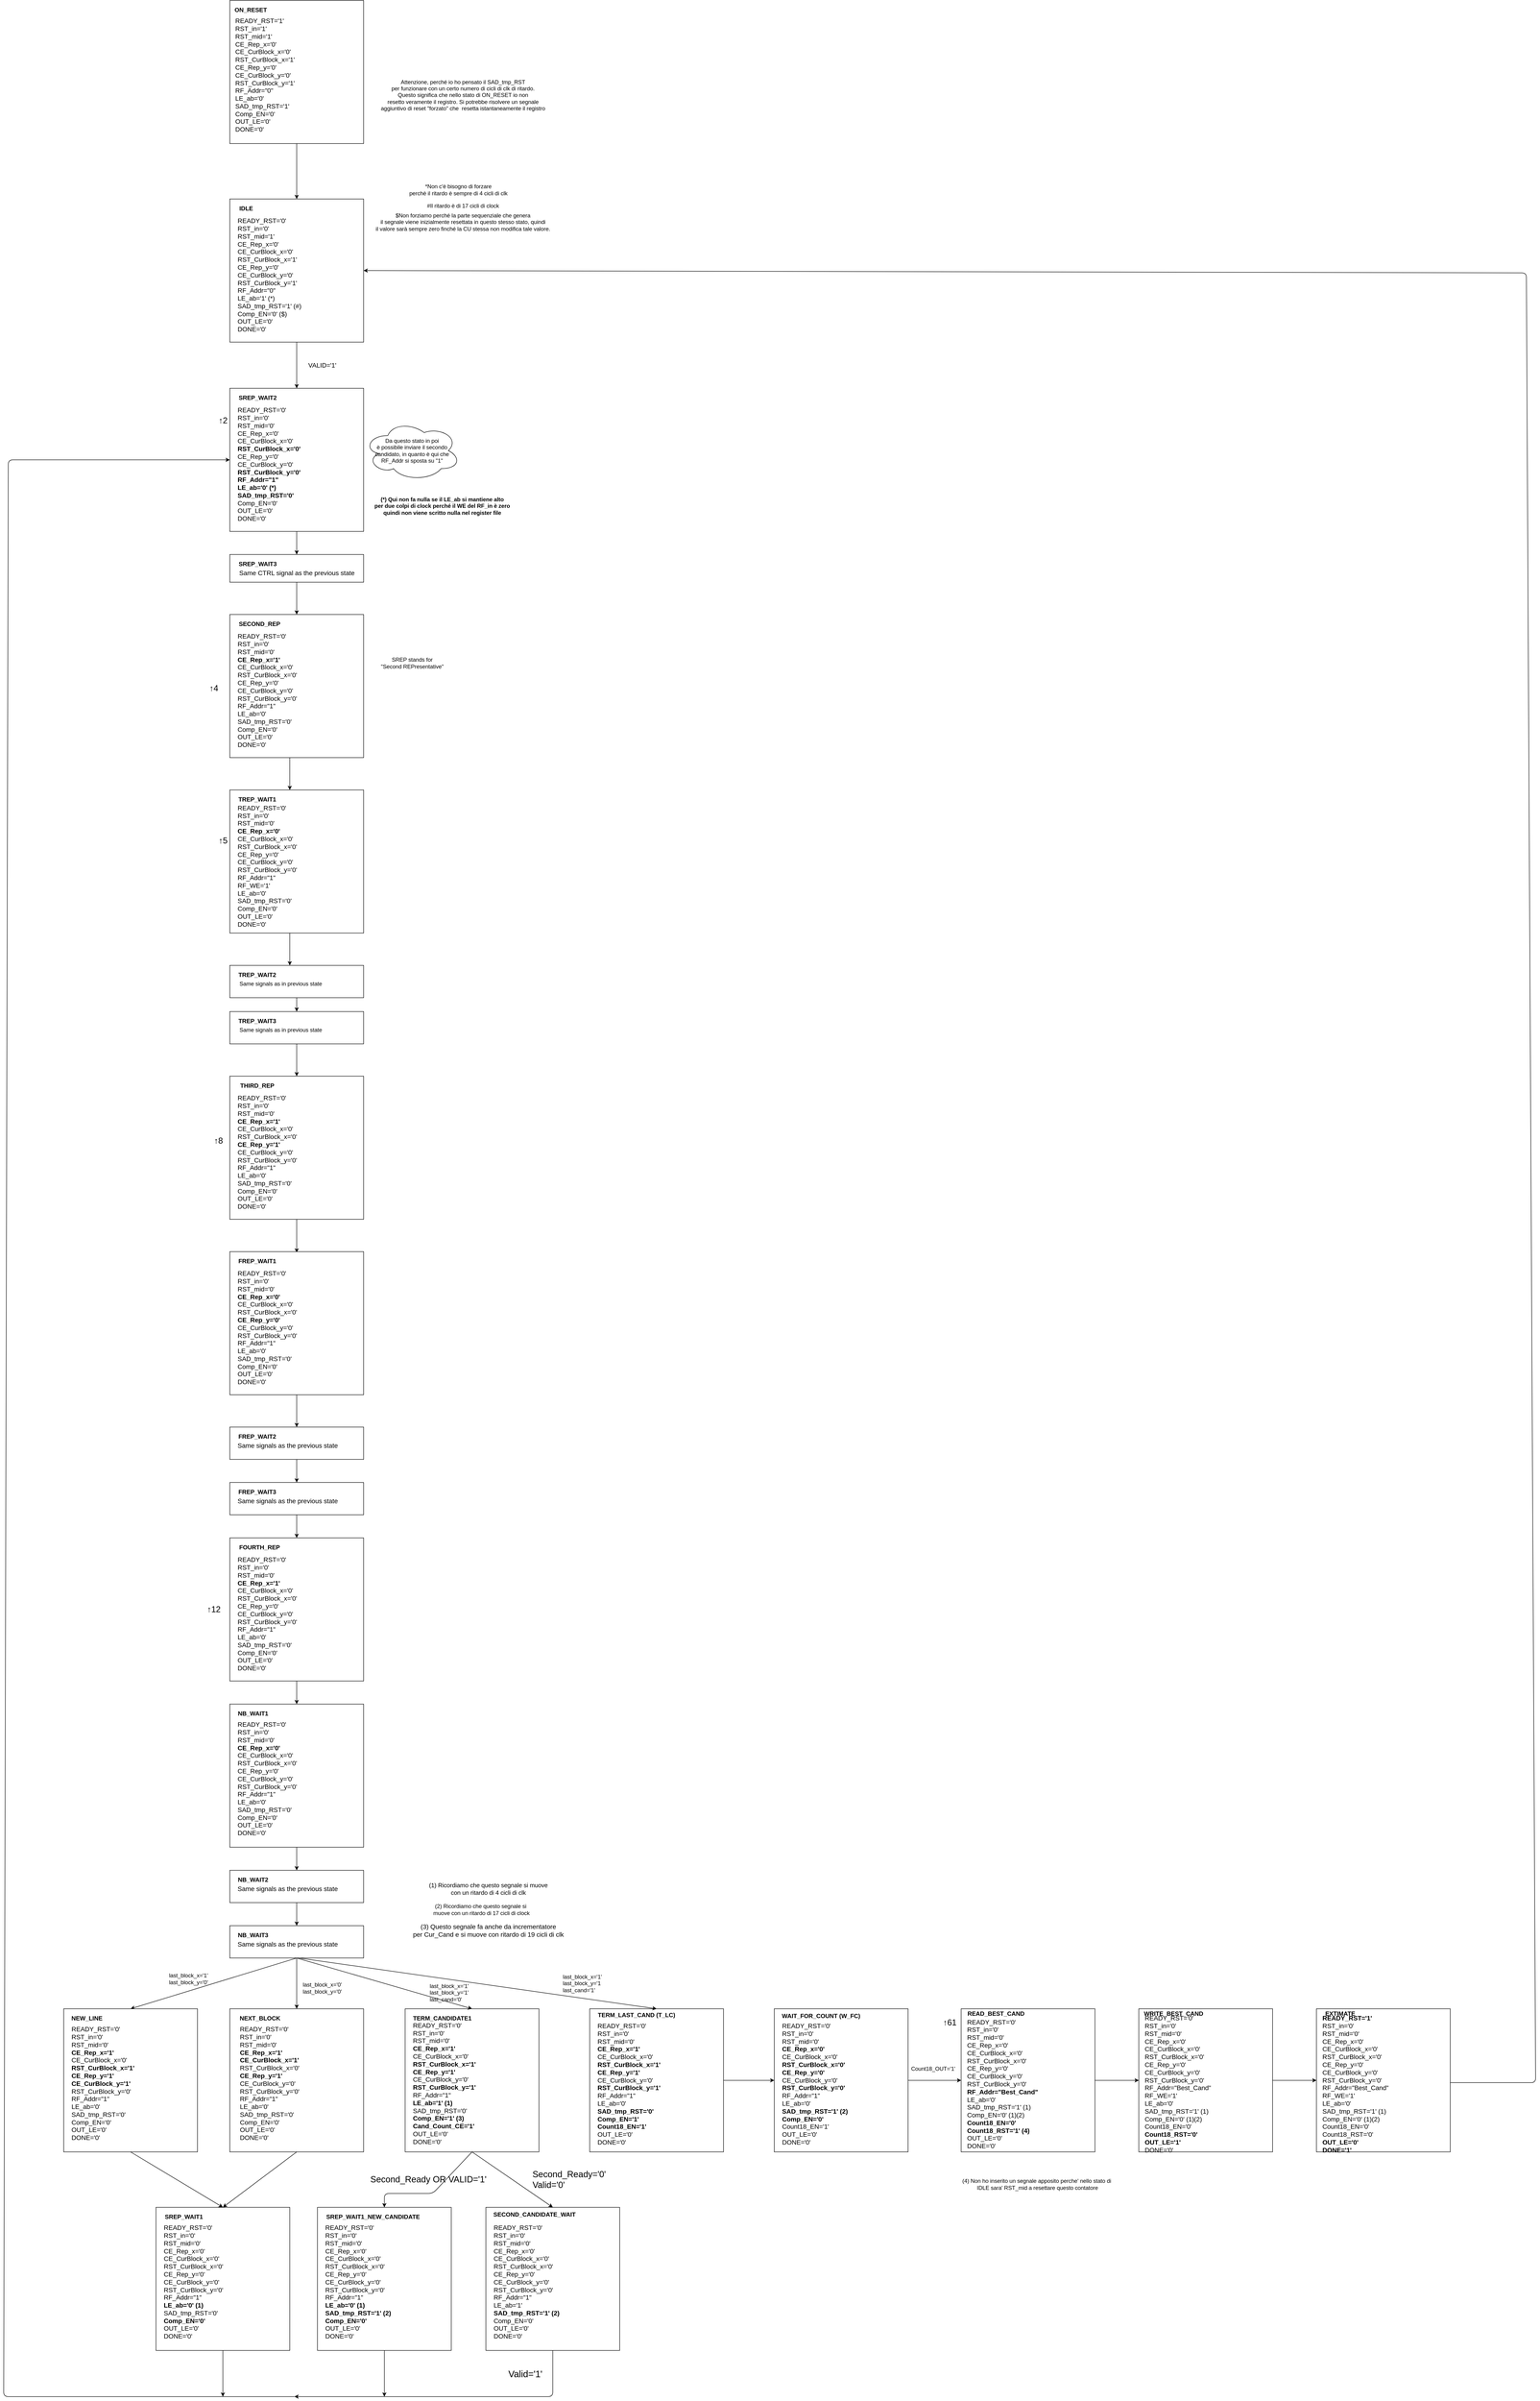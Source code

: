 <mxfile version="13.9.9" type="device" pages="2"><diagram id="K26hIB0Xt4HyCyBHsTHd" name="Pagina-1"><mxGraphModel dx="1422" dy="814" grid="1" gridSize="10" guides="1" tooltips="1" connect="1" arrows="1" fold="1" page="1" pageScale="1" pageWidth="4681" pageHeight="3300" math="0" shadow="0"><root><mxCell id="0"/><mxCell id="1" parent="0"/><mxCell id="7W2GzSB9wpiWuf6rkkqN-1" value="" style="rounded=0;whiteSpace=wrap;html=1;" parent="1" vertex="1"><mxGeometry x="1270" y="170" width="290" height="310" as="geometry"/></mxCell><mxCell id="7W2GzSB9wpiWuf6rkkqN-2" value="&lt;b&gt;&lt;font style=&quot;font-size: 13px&quot;&gt;ON_RESET&lt;/font&gt;&lt;/b&gt;" style="text;html=1;align=center;verticalAlign=middle;resizable=0;points=[];autosize=1;" parent="1" vertex="1"><mxGeometry x="1270" y="180" width="90" height="20" as="geometry"/></mxCell><mxCell id="7W2GzSB9wpiWuf6rkkqN-3" value="&lt;font style=&quot;font-size: 14px&quot;&gt;READY_RST='1'&lt;br&gt;RST_in='1'&lt;br&gt;RST_mid='1'&lt;br&gt;CE_Rep_x='0'&lt;br&gt;CE_CurBlock_x='0'&lt;br&gt;RST_CurBlock_x='1'&lt;br&gt;CE_Rep_y='0'&lt;br&gt;CE_CurBlock_y='0'&lt;br&gt;RST_CurBlock_y='1'&lt;br&gt;RF_Addr=&quot;0&quot;&lt;br&gt;LE_ab='0'&lt;br&gt;SAD_tmp_RST='1'&amp;nbsp;&lt;br&gt;Comp_EN='0'&lt;br&gt;OUT_LE='0'&lt;br&gt;DONE='0'&lt;br&gt;&lt;br&gt;&lt;/font&gt;" style="text;html=1;align=left;verticalAlign=middle;resizable=0;points=[];autosize=1;" parent="1" vertex="1"><mxGeometry x="1280" y="215" width="140" height="250" as="geometry"/></mxCell><mxCell id="RQ78Ii-bX0Gzuh4JYAwp-1" value="" style="rounded=0;whiteSpace=wrap;html=1;" parent="1" vertex="1"><mxGeometry x="1270" y="600" width="290" height="310" as="geometry"/></mxCell><mxCell id="RQ78Ii-bX0Gzuh4JYAwp-3" value="&lt;font style=&quot;font-size: 14px&quot;&gt;READY_RST='0'&lt;br&gt;RST_in='0'&lt;br&gt;RST_mid='1'&lt;br&gt;CE_Rep_x='0'&lt;br&gt;CE_CurBlock_x='0'&lt;br&gt;RST_CurBlock_x='1'&lt;br&gt;CE_Rep_y='0'&lt;br&gt;CE_CurBlock_y='0'&lt;br&gt;RST_CurBlock_y='1'&lt;br&gt;RF_Addr=&quot;0&quot;&lt;br&gt;LE_ab='1' (*)&lt;br&gt;SAD_tmp_RST='1' (#)&lt;br&gt;Comp_EN='0' ($)&lt;br&gt;OUT_LE='0'&lt;br&gt;DONE='0'&lt;br&gt;&lt;br&gt;&lt;/font&gt;" style="text;html=1;align=left;verticalAlign=middle;resizable=0;points=[];autosize=1;" parent="1" vertex="1"><mxGeometry x="1285" y="648" width="150" height="250" as="geometry"/></mxCell><mxCell id="RQ78Ii-bX0Gzuh4JYAwp-4" value="&lt;b&gt;&lt;font style=&quot;font-size: 13px&quot;&gt;IDLE&lt;/font&gt;&lt;/b&gt;" style="text;html=1;align=center;verticalAlign=middle;resizable=0;points=[];autosize=1;" parent="1" vertex="1"><mxGeometry x="1280" y="610" width="50" height="20" as="geometry"/></mxCell><mxCell id="RQ78Ii-bX0Gzuh4JYAwp-5" value="" style="rounded=0;whiteSpace=wrap;html=1;" parent="1" vertex="1"><mxGeometry x="1270" y="1010" width="290" height="310" as="geometry"/></mxCell><mxCell id="RQ78Ii-bX0Gzuh4JYAwp-6" value="&lt;font style=&quot;font-size: 14px&quot;&gt;READY_RST='0'&lt;br&gt;RST_in='0'&lt;br&gt;RST_mid='0'&lt;br&gt;CE_Rep_x='0'&lt;br&gt;CE_CurBlock_x='0'&lt;br&gt;&lt;b&gt;RST_CurBlock_x='0'&lt;br&gt;&lt;/b&gt;CE_Rep_y='0'&lt;br&gt;CE_CurBlock_y='0'&lt;br&gt;&lt;b&gt;RST_CurBlock_y='0'&lt;br&gt;RF_Addr=&quot;1&quot;&lt;/b&gt;&lt;br&gt;&lt;b&gt;LE_ab='0' (*)&lt;/b&gt;&lt;br&gt;&lt;b&gt;SAD_tmp_RST='0'&lt;/b&gt;&lt;br&gt;Comp_EN='0'&lt;br&gt;OUT_LE='0'&lt;br&gt;DONE='0'&lt;br&gt;&lt;br&gt;&lt;/font&gt;" style="text;html=1;align=left;verticalAlign=middle;resizable=0;points=[];autosize=1;" parent="1" vertex="1"><mxGeometry x="1285" y="1058" width="150" height="250" as="geometry"/></mxCell><mxCell id="RQ78Ii-bX0Gzuh4JYAwp-7" value="&lt;span style=&quot;font-size: 13px&quot;&gt;&lt;b&gt;SREP_WAIT2&lt;/b&gt;&lt;/span&gt;" style="text;html=1;align=center;verticalAlign=middle;resizable=0;points=[];autosize=1;" parent="1" vertex="1"><mxGeometry x="1280" y="1020" width="100" height="20" as="geometry"/></mxCell><mxCell id="RQ78Ii-bX0Gzuh4JYAwp-8" value="" style="endArrow=classic;html=1;exitX=0.5;exitY=1;exitDx=0;exitDy=0;entryX=0.5;entryY=0;entryDx=0;entryDy=0;" parent="1" source="RQ78Ii-bX0Gzuh4JYAwp-1" target="RQ78Ii-bX0Gzuh4JYAwp-5" edge="1"><mxGeometry width="50" height="50" relative="1" as="geometry"><mxPoint x="1570" y="990" as="sourcePoint"/><mxPoint x="1620" y="940" as="targetPoint"/></mxGeometry></mxCell><mxCell id="RQ78Ii-bX0Gzuh4JYAwp-9" value="&lt;font style=&quot;font-size: 14px&quot;&gt;VALID='1'&lt;/font&gt;" style="text;html=1;align=center;verticalAlign=middle;resizable=0;points=[];autosize=1;" parent="1" vertex="1"><mxGeometry x="1430" y="950" width="80" height="20" as="geometry"/></mxCell><mxCell id="RQ78Ii-bX0Gzuh4JYAwp-10" value="" style="endArrow=classic;html=1;exitX=0.5;exitY=1;exitDx=0;exitDy=0;entryX=0.5;entryY=0;entryDx=0;entryDy=0;" parent="1" source="7W2GzSB9wpiWuf6rkkqN-1" target="RQ78Ii-bX0Gzuh4JYAwp-1" edge="1"><mxGeometry width="50" height="50" relative="1" as="geometry"><mxPoint x="1570" y="390" as="sourcePoint"/><mxPoint x="1620" y="340" as="targetPoint"/></mxGeometry></mxCell><mxCell id="RQ78Ii-bX0Gzuh4JYAwp-21" value="Da questo stato in poi&lt;br&gt;è possibile inviare il secondo candidato, in quanto è qui che RF_Addr si sposta su &quot;1&quot;" style="ellipse;shape=cloud;whiteSpace=wrap;html=1;" parent="1" vertex="1"><mxGeometry x="1560" y="1080" width="210" height="130" as="geometry"/></mxCell><mxCell id="RQ78Ii-bX0Gzuh4JYAwp-22" value="" style="endArrow=classic;html=1;exitX=0.5;exitY=1;exitDx=0;exitDy=0;" parent="1" source="RQ78Ii-bX0Gzuh4JYAwp-5" edge="1"><mxGeometry width="50" height="50" relative="1" as="geometry"><mxPoint x="1570" y="1190" as="sourcePoint"/><mxPoint x="1415" y="1370" as="targetPoint"/></mxGeometry></mxCell><mxCell id="RQ78Ii-bX0Gzuh4JYAwp-23" value="" style="rounded=0;whiteSpace=wrap;html=1;" parent="1" vertex="1"><mxGeometry x="1270" y="1370" width="290" height="60" as="geometry"/></mxCell><mxCell id="RQ78Ii-bX0Gzuh4JYAwp-24" value="&lt;span style=&quot;font-size: 13px&quot;&gt;&lt;b&gt;SREP_WAIT3&lt;/b&gt;&lt;/span&gt;" style="text;html=1;align=center;verticalAlign=middle;resizable=0;points=[];autosize=1;" parent="1" vertex="1"><mxGeometry x="1280" y="1380" width="100" height="20" as="geometry"/></mxCell><mxCell id="RQ78Ii-bX0Gzuh4JYAwp-25" value="&lt;font style=&quot;font-size: 14px&quot;&gt;Same CTRL signal as the previous state&lt;/font&gt;" style="text;html=1;align=center;verticalAlign=middle;resizable=0;points=[];autosize=1;" parent="1" vertex="1"><mxGeometry x="1280" y="1400" width="270" height="20" as="geometry"/></mxCell><mxCell id="RQ78Ii-bX0Gzuh4JYAwp-26" value="" style="rounded=0;whiteSpace=wrap;html=1;" parent="1" vertex="1"><mxGeometry x="1270" y="1500" width="290" height="310" as="geometry"/></mxCell><mxCell id="RQ78Ii-bX0Gzuh4JYAwp-27" value="&lt;font style=&quot;font-size: 14px&quot;&gt;READY_RST='0'&lt;br&gt;RST_in='0'&lt;br&gt;RST_mid='0'&lt;br&gt;&lt;b&gt;CE_Rep_x='1'&lt;/b&gt;&lt;br&gt;CE_CurBlock_x='0'&lt;br&gt;RST_CurBlock_x='0'&lt;br&gt;CE_Rep_y='0'&lt;br&gt;CE_CurBlock_y='0'&lt;br&gt;RST_CurBlock_y='0'&lt;br&gt;RF_Addr=&quot;1&quot;&lt;br&gt;LE_ab='0'&lt;br&gt;SAD_tmp_RST='0'&lt;br&gt;Comp_EN='0'&lt;br&gt;OUT_LE='0'&lt;br&gt;DONE='0'&lt;br&gt;&lt;br&gt;&lt;/font&gt;" style="text;html=1;align=left;verticalAlign=middle;resizable=0;points=[];autosize=1;" parent="1" vertex="1"><mxGeometry x="1285" y="1548" width="140" height="250" as="geometry"/></mxCell><mxCell id="RQ78Ii-bX0Gzuh4JYAwp-28" value="&lt;span style=&quot;font-size: 13px&quot;&gt;&lt;b&gt;SECOND_REP&lt;/b&gt;&lt;/span&gt;" style="text;html=1;align=center;verticalAlign=middle;resizable=0;points=[];autosize=1;" parent="1" vertex="1"><mxGeometry x="1279" y="1510" width="110" height="20" as="geometry"/></mxCell><mxCell id="RQ78Ii-bX0Gzuh4JYAwp-29" value="" style="endArrow=classic;html=1;exitX=0.5;exitY=1;exitDx=0;exitDy=0;entryX=0.5;entryY=0;entryDx=0;entryDy=0;" parent="1" source="RQ78Ii-bX0Gzuh4JYAwp-23" target="RQ78Ii-bX0Gzuh4JYAwp-26" edge="1"><mxGeometry width="50" height="50" relative="1" as="geometry"><mxPoint x="1570" y="1500" as="sourcePoint"/><mxPoint x="1620" y="1450" as="targetPoint"/></mxGeometry></mxCell><mxCell id="RQ78Ii-bX0Gzuh4JYAwp-30" value="" style="endArrow=classic;html=1;exitX=0.5;exitY=1;exitDx=0;exitDy=0;entryX=0.5;entryY=0;entryDx=0;entryDy=0;" parent="1" edge="1"><mxGeometry width="50" height="50" relative="1" as="geometry"><mxPoint x="1400" y="1810" as="sourcePoint"/><mxPoint x="1400" y="1880" as="targetPoint"/></mxGeometry></mxCell><mxCell id="RQ78Ii-bX0Gzuh4JYAwp-33" value="" style="rounded=0;whiteSpace=wrap;html=1;" parent="1" vertex="1"><mxGeometry x="1270" y="1880" width="290" height="310" as="geometry"/></mxCell><mxCell id="RQ78Ii-bX0Gzuh4JYAwp-34" value="&lt;font style=&quot;font-size: 14px&quot;&gt;READY_RST='0'&lt;br&gt;RST_in='0'&lt;br&gt;RST_mid='0'&lt;br&gt;&lt;b&gt;CE_Rep_x='0'&lt;/b&gt;&lt;br&gt;CE_CurBlock_x='0'&lt;br&gt;RST_CurBlock_x='0'&lt;br&gt;CE_Rep_y='0'&lt;br&gt;CE_CurBlock_y='0'&lt;br&gt;RST_CurBlock_y='0'&lt;br&gt;RF_Addr=&quot;1&quot;&lt;br&gt;RF_WE='1'&lt;br&gt;LE_ab='0'&lt;br&gt;SAD_tmp_RST='0'&lt;br&gt;Comp_EN='0'&lt;br&gt;OUT_LE='0'&lt;br&gt;DONE='0'&lt;br&gt;&lt;br&gt;&lt;/font&gt;" style="text;html=1;align=left;verticalAlign=middle;resizable=0;points=[];autosize=1;" parent="1" vertex="1"><mxGeometry x="1285" y="1923" width="140" height="260" as="geometry"/></mxCell><mxCell id="RQ78Ii-bX0Gzuh4JYAwp-35" value="&lt;span style=&quot;font-size: 13px&quot;&gt;&lt;b&gt;TREP_WAIT1&lt;/b&gt;&lt;/span&gt;" style="text;html=1;align=center;verticalAlign=middle;resizable=0;points=[];autosize=1;" parent="1" vertex="1"><mxGeometry x="1279" y="1890" width="100" height="20" as="geometry"/></mxCell><mxCell id="cXZ1ODh4KpXXJQzzK5b7-1" value="SREP stands for&lt;br&gt;&quot;Second REPresentative&quot;" style="text;html=1;align=center;verticalAlign=middle;resizable=0;points=[];autosize=1;" parent="1" vertex="1"><mxGeometry x="1590" y="1590" width="150" height="30" as="geometry"/></mxCell><mxCell id="M2ZZN93iE2OhyCjOYzNX-1" value="&lt;font style=&quot;font-size: 18px&quot;&gt;↑2&lt;/font&gt;" style="text;html=1;align=center;verticalAlign=middle;resizable=0;points=[];autosize=1;" parent="1" vertex="1"><mxGeometry x="1240" y="1070" width="30" height="20" as="geometry"/></mxCell><mxCell id="M2ZZN93iE2OhyCjOYzNX-2" value="&lt;font style=&quot;font-size: 18px&quot;&gt;↑5&lt;/font&gt;" style="text;html=1;align=center;verticalAlign=middle;resizable=0;points=[];autosize=1;" parent="1" vertex="1"><mxGeometry x="1240" y="1980" width="30" height="20" as="geometry"/></mxCell><mxCell id="fbG9y8cVZYp_KizDE86k-6" value="" style="endArrow=classic;html=1;exitX=0.5;exitY=1;exitDx=0;exitDy=0;entryX=0.5;entryY=0;entryDx=0;entryDy=0;" parent="1" edge="1"><mxGeometry width="50" height="50" relative="1" as="geometry"><mxPoint x="1400" y="2190" as="sourcePoint"/><mxPoint x="1400" y="2260" as="targetPoint"/></mxGeometry></mxCell><mxCell id="fbG9y8cVZYp_KizDE86k-23" value="" style="edgeStyle=orthogonalEdgeStyle;rounded=0;orthogonalLoop=1;jettySize=auto;html=1;entryX=0.5;entryY=0;entryDx=0;entryDy=0;" parent="1" source="fbG9y8cVZYp_KizDE86k-7" target="fbG9y8cVZYp_KizDE86k-13" edge="1"><mxGeometry relative="1" as="geometry"/></mxCell><mxCell id="fbG9y8cVZYp_KizDE86k-7" value="" style="rounded=0;whiteSpace=wrap;html=1;" parent="1" vertex="1"><mxGeometry x="1270" y="2260" width="290" height="70" as="geometry"/></mxCell><mxCell id="fbG9y8cVZYp_KizDE86k-8" value="&lt;font style=&quot;font-size: 14px&quot;&gt;&lt;br&gt;&lt;/font&gt;" style="text;html=1;align=left;verticalAlign=middle;resizable=0;points=[];autosize=1;" parent="1" vertex="1"><mxGeometry x="1285" y="2423" width="20" height="20" as="geometry"/></mxCell><mxCell id="fbG9y8cVZYp_KizDE86k-9" value="&lt;span style=&quot;font-size: 13px&quot;&gt;&lt;b&gt;TREP_WAIT2&lt;/b&gt;&lt;/span&gt;" style="text;html=1;align=center;verticalAlign=middle;resizable=0;points=[];autosize=1;" parent="1" vertex="1"><mxGeometry x="1279" y="2270" width="100" height="20" as="geometry"/></mxCell><mxCell id="fbG9y8cVZYp_KizDE86k-12" value="Same signals as in previous state" style="text;html=1;align=center;verticalAlign=middle;resizable=0;points=[];autosize=1;" parent="1" vertex="1"><mxGeometry x="1285" y="2290" width="190" height="20" as="geometry"/></mxCell><mxCell id="fbG9y8cVZYp_KizDE86k-22" value="" style="edgeStyle=orthogonalEdgeStyle;rounded=0;orthogonalLoop=1;jettySize=auto;html=1;entryX=0.5;entryY=0;entryDx=0;entryDy=0;" parent="1" source="fbG9y8cVZYp_KizDE86k-13" target="fbG9y8cVZYp_KizDE86k-19" edge="1"><mxGeometry relative="1" as="geometry"/></mxCell><mxCell id="fbG9y8cVZYp_KizDE86k-13" value="" style="rounded=0;whiteSpace=wrap;html=1;" parent="1" vertex="1"><mxGeometry x="1270" y="2360" width="290" height="70" as="geometry"/></mxCell><mxCell id="fbG9y8cVZYp_KizDE86k-14" value="&lt;span style=&quot;font-size: 13px&quot;&gt;&lt;b&gt;TREP_WAIT3&lt;/b&gt;&lt;/span&gt;" style="text;html=1;align=center;verticalAlign=middle;resizable=0;points=[];autosize=1;" parent="1" vertex="1"><mxGeometry x="1279" y="2370" width="100" height="20" as="geometry"/></mxCell><mxCell id="fbG9y8cVZYp_KizDE86k-15" value="Same signals as in previous state" style="text;html=1;align=center;verticalAlign=middle;resizable=0;points=[];autosize=1;" parent="1" vertex="1"><mxGeometry x="1285" y="2390" width="190" height="20" as="geometry"/></mxCell><mxCell id="fbG9y8cVZYp_KizDE86k-19" value="" style="rounded=0;whiteSpace=wrap;html=1;" parent="1" vertex="1"><mxGeometry x="1270" y="2500" width="290" height="310" as="geometry"/></mxCell><mxCell id="fbG9y8cVZYp_KizDE86k-20" value="&lt;font style=&quot;font-size: 14px&quot;&gt;READY_RST='0'&lt;br&gt;RST_in='0'&lt;br&gt;RST_mid='0'&lt;br&gt;&lt;b&gt;CE_Rep_x='1'&lt;/b&gt;&lt;br&gt;CE_CurBlock_x='0'&lt;br&gt;RST_CurBlock_x='0'&lt;br&gt;&lt;b&gt;CE_Rep_y='1'&lt;/b&gt;&lt;br&gt;CE_CurBlock_y='0'&lt;br&gt;RST_CurBlock_y='0'&lt;br&gt;RF_Addr=&quot;1&quot;&lt;br&gt;LE_ab='0'&lt;br&gt;SAD_tmp_RST='0'&lt;br&gt;Comp_EN='0'&lt;br&gt;OUT_LE='0'&lt;br&gt;DONE='0'&lt;br&gt;&lt;br&gt;&lt;/font&gt;" style="text;html=1;align=left;verticalAlign=middle;resizable=0;points=[];autosize=1;" parent="1" vertex="1"><mxGeometry x="1285" y="2548" width="140" height="250" as="geometry"/></mxCell><mxCell id="fbG9y8cVZYp_KizDE86k-21" value="&lt;span style=&quot;font-size: 13px&quot;&gt;&lt;b&gt;THIRD_REP&lt;/b&gt;&lt;/span&gt;" style="text;html=1;align=center;verticalAlign=middle;resizable=0;points=[];autosize=1;" parent="1" vertex="1"><mxGeometry x="1284" y="2510" width="90" height="20" as="geometry"/></mxCell><mxCell id="fbG9y8cVZYp_KizDE86k-24" value="" style="endArrow=classic;html=1;exitX=0.5;exitY=1;exitDx=0;exitDy=0;" parent="1" source="fbG9y8cVZYp_KizDE86k-19" edge="1"><mxGeometry width="50" height="50" relative="1" as="geometry"><mxPoint x="1540" y="2660" as="sourcePoint"/><mxPoint x="1415" y="2882" as="targetPoint"/></mxGeometry></mxCell><mxCell id="fbG9y8cVZYp_KizDE86k-25" value="&lt;font style=&quot;font-size: 18px&quot;&gt;↑8&lt;/font&gt;" style="text;html=1;align=center;verticalAlign=middle;resizable=0;points=[];autosize=1;" parent="1" vertex="1"><mxGeometry x="1230" y="2630" width="30" height="20" as="geometry"/></mxCell><mxCell id="fbG9y8cVZYp_KizDE86k-26" value="" style="rounded=0;whiteSpace=wrap;html=1;" parent="1" vertex="1"><mxGeometry x="1270" y="2880" width="290" height="310" as="geometry"/></mxCell><mxCell id="fbG9y8cVZYp_KizDE86k-27" value="&lt;font style=&quot;font-size: 14px&quot;&gt;READY_RST='0'&lt;br&gt;RST_in='0'&lt;br&gt;RST_mid='0'&lt;br&gt;&lt;b&gt;CE_Rep_x='0'&lt;/b&gt;&lt;br&gt;CE_CurBlock_x='0'&lt;br&gt;RST_CurBlock_x='0'&lt;br&gt;&lt;b&gt;CE_Rep_y='0'&lt;/b&gt;&lt;br&gt;CE_CurBlock_y='0'&lt;br&gt;RST_CurBlock_y='0'&lt;br&gt;RF_Addr=&quot;1&quot;&lt;br&gt;LE_ab='0'&lt;br&gt;SAD_tmp_RST='0'&lt;br&gt;Comp_EN='0'&lt;br&gt;OUT_LE='0'&lt;br&gt;DONE='0'&lt;br&gt;&lt;br&gt;&lt;/font&gt;" style="text;html=1;align=left;verticalAlign=middle;resizable=0;points=[];autosize=1;" parent="1" vertex="1"><mxGeometry x="1285" y="2928" width="140" height="250" as="geometry"/></mxCell><mxCell id="fbG9y8cVZYp_KizDE86k-28" value="&lt;span style=&quot;font-size: 13px&quot;&gt;&lt;b&gt;FREP_WAIT1&lt;/b&gt;&lt;/span&gt;" style="text;html=1;align=center;verticalAlign=middle;resizable=0;points=[];autosize=1;" parent="1" vertex="1"><mxGeometry x="1279" y="2890" width="100" height="20" as="geometry"/></mxCell><mxCell id="ApAjApPMBP4ZesEMIKsj-1" value="" style="rounded=0;whiteSpace=wrap;html=1;" parent="1" vertex="1"><mxGeometry x="1270" y="3260" width="290" height="70" as="geometry"/></mxCell><mxCell id="ApAjApPMBP4ZesEMIKsj-2" value="&lt;font style=&quot;font-size: 14px&quot;&gt;Same signals as the previous state&lt;br&gt;&lt;/font&gt;" style="text;html=1;align=left;verticalAlign=middle;resizable=0;points=[];autosize=1;" parent="1" vertex="1"><mxGeometry x="1285" y="3290" width="230" height="20" as="geometry"/></mxCell><mxCell id="ApAjApPMBP4ZesEMIKsj-3" value="&lt;span style=&quot;font-size: 13px&quot;&gt;&lt;b&gt;FREP_WAIT2&lt;/b&gt;&lt;/span&gt;" style="text;html=1;align=center;verticalAlign=middle;resizable=0;points=[];autosize=1;" parent="1" vertex="1"><mxGeometry x="1279" y="3270" width="100" height="20" as="geometry"/></mxCell><mxCell id="ApAjApPMBP4ZesEMIKsj-5" value="" style="endArrow=classic;html=1;exitX=0.5;exitY=1;exitDx=0;exitDy=0;entryX=0.5;entryY=0;entryDx=0;entryDy=0;" parent="1" source="fbG9y8cVZYp_KizDE86k-26" target="ApAjApPMBP4ZesEMIKsj-1" edge="1"><mxGeometry width="50" height="50" relative="1" as="geometry"><mxPoint x="1530" y="3420" as="sourcePoint"/><mxPoint x="1580" y="3370" as="targetPoint"/></mxGeometry></mxCell><mxCell id="ApAjApPMBP4ZesEMIKsj-6" value="" style="rounded=0;whiteSpace=wrap;html=1;" parent="1" vertex="1"><mxGeometry x="1270" y="3380" width="290" height="70" as="geometry"/></mxCell><mxCell id="ApAjApPMBP4ZesEMIKsj-7" value="&lt;font style=&quot;font-size: 14px&quot;&gt;Same signals as the previous state&lt;br&gt;&lt;/font&gt;" style="text;html=1;align=left;verticalAlign=middle;resizable=0;points=[];autosize=1;" parent="1" vertex="1"><mxGeometry x="1285" y="3410" width="230" height="20" as="geometry"/></mxCell><mxCell id="ApAjApPMBP4ZesEMIKsj-8" value="&lt;span style=&quot;font-size: 13px&quot;&gt;&lt;b&gt;FREP_WAIT3&lt;/b&gt;&lt;/span&gt;" style="text;html=1;align=center;verticalAlign=middle;resizable=0;points=[];autosize=1;" parent="1" vertex="1"><mxGeometry x="1279" y="3390" width="100" height="20" as="geometry"/></mxCell><mxCell id="ApAjApPMBP4ZesEMIKsj-10" value="" style="endArrow=classic;html=1;exitX=0.5;exitY=1;exitDx=0;exitDy=0;entryX=0.5;entryY=0;entryDx=0;entryDy=0;" parent="1" source="ApAjApPMBP4ZesEMIKsj-1" target="ApAjApPMBP4ZesEMIKsj-6" edge="1"><mxGeometry width="50" height="50" relative="1" as="geometry"><mxPoint x="1710" y="3450" as="sourcePoint"/><mxPoint x="1760" y="3400" as="targetPoint"/></mxGeometry></mxCell><mxCell id="ApAjApPMBP4ZesEMIKsj-12" value="" style="endArrow=classic;html=1;exitX=0.5;exitY=1;exitDx=0;exitDy=0;entryX=0.5;entryY=0;entryDx=0;entryDy=0;" parent="1" source="ApAjApPMBP4ZesEMIKsj-6" target="ApAjApPMBP4ZesEMIKsj-13" edge="1"><mxGeometry width="50" height="50" relative="1" as="geometry"><mxPoint x="1510" y="3760" as="sourcePoint"/><mxPoint x="1410" y="3470" as="targetPoint"/></mxGeometry></mxCell><mxCell id="ApAjApPMBP4ZesEMIKsj-13" value="" style="rounded=0;whiteSpace=wrap;html=1;" parent="1" vertex="1"><mxGeometry x="1270" y="3500" width="290" height="310" as="geometry"/></mxCell><mxCell id="ApAjApPMBP4ZesEMIKsj-14" value="&lt;font style=&quot;font-size: 14px&quot;&gt;READY_RST='0'&lt;br&gt;RST_in='0'&lt;br&gt;RST_mid='0'&lt;br&gt;&lt;b&gt;CE_Rep_x='1'&lt;/b&gt;&lt;br&gt;CE_CurBlock_x='0'&lt;br&gt;RST_CurBlock_x='0'&lt;br&gt;CE_Rep_y='0'&lt;br&gt;CE_CurBlock_y='0'&lt;br&gt;RST_CurBlock_y='0'&lt;br&gt;RF_Addr=&quot;1&quot;&lt;br&gt;LE_ab='0'&lt;br&gt;SAD_tmp_RST='0'&lt;br&gt;Comp_EN='0'&lt;br&gt;OUT_LE='0'&lt;br&gt;DONE='0'&lt;br&gt;&lt;br&gt;&lt;/font&gt;" style="text;html=1;align=left;verticalAlign=middle;resizable=0;points=[];autosize=1;" parent="1" vertex="1"><mxGeometry x="1285" y="3548" width="140" height="250" as="geometry"/></mxCell><mxCell id="ApAjApPMBP4ZesEMIKsj-15" value="&lt;span style=&quot;font-size: 13px&quot;&gt;&lt;b&gt;FOURTH_REP&lt;/b&gt;&lt;/span&gt;" style="text;html=1;align=center;verticalAlign=middle;resizable=0;points=[];autosize=1;" parent="1" vertex="1"><mxGeometry x="1284" y="3510" width="100" height="20" as="geometry"/></mxCell><mxCell id="ApAjApPMBP4ZesEMIKsj-17" value="&lt;font style=&quot;font-size: 18px&quot;&gt;↑4&lt;/font&gt;" style="text;html=1;align=center;verticalAlign=middle;resizable=0;points=[];autosize=1;" parent="1" vertex="1"><mxGeometry x="1220" y="1650" width="30" height="20" as="geometry"/></mxCell><mxCell id="ApAjApPMBP4ZesEMIKsj-18" value="&lt;font style=&quot;font-size: 18px&quot;&gt;↑12&lt;/font&gt;" style="text;html=1;align=center;verticalAlign=middle;resizable=0;points=[];autosize=1;" parent="1" vertex="1"><mxGeometry x="1215" y="3645" width="40" height="20" as="geometry"/></mxCell><mxCell id="ApAjApPMBP4ZesEMIKsj-25" value="" style="endArrow=classic;html=1;exitX=0.5;exitY=1;exitDx=0;exitDy=0;entryX=0.5;entryY=0;entryDx=0;entryDy=0;" parent="1" target="ApAjApPMBP4ZesEMIKsj-26" edge="1"><mxGeometry width="50" height="50" relative="1" as="geometry"><mxPoint x="1415" y="3810" as="sourcePoint"/><mxPoint x="1410" y="3830" as="targetPoint"/></mxGeometry></mxCell><mxCell id="ApAjApPMBP4ZesEMIKsj-26" value="" style="rounded=0;whiteSpace=wrap;html=1;" parent="1" vertex="1"><mxGeometry x="1270" y="3860" width="290" height="310" as="geometry"/></mxCell><mxCell id="ApAjApPMBP4ZesEMIKsj-27" value="&lt;font style=&quot;font-size: 14px&quot;&gt;READY_RST='0'&lt;br&gt;RST_in='0'&lt;br&gt;RST_mid='0'&lt;br&gt;&lt;b&gt;CE_Rep_x='0'&lt;/b&gt;&lt;br&gt;CE_CurBlock_x='0'&lt;br&gt;RST_CurBlock_x='0'&lt;br&gt;CE_Rep_y='0'&lt;br&gt;CE_CurBlock_y='0'&lt;br&gt;RST_CurBlock_y='0'&lt;br&gt;RF_Addr=&quot;1&quot;&lt;br&gt;LE_ab='0'&lt;br&gt;SAD_tmp_RST='0'&lt;br&gt;Comp_EN='0'&lt;br&gt;OUT_LE='0'&lt;br&gt;DONE='0'&lt;br&gt;&lt;br&gt;&lt;/font&gt;" style="text;html=1;align=left;verticalAlign=middle;resizable=0;points=[];autosize=1;" parent="1" vertex="1"><mxGeometry x="1285" y="3905" width="140" height="250" as="geometry"/></mxCell><mxCell id="ApAjApPMBP4ZesEMIKsj-28" value="&lt;span style=&quot;font-size: 13px&quot;&gt;&lt;b&gt;NB_WAIT1&lt;/b&gt;&lt;/span&gt;" style="text;html=1;align=center;verticalAlign=middle;resizable=0;points=[];autosize=1;" parent="1" vertex="1"><mxGeometry x="1280" y="3870" width="80" height="20" as="geometry"/></mxCell><mxCell id="ApAjApPMBP4ZesEMIKsj-34" value="" style="endArrow=classic;html=1;exitX=0.5;exitY=1;exitDx=0;exitDy=0;entryX=0.5;entryY=0;entryDx=0;entryDy=0;" parent="1" target="ApAjApPMBP4ZesEMIKsj-35" edge="1"><mxGeometry width="50" height="50" relative="1" as="geometry"><mxPoint x="1415" y="4170" as="sourcePoint"/><mxPoint x="1410" y="4190" as="targetPoint"/></mxGeometry></mxCell><mxCell id="ApAjApPMBP4ZesEMIKsj-35" value="" style="rounded=0;whiteSpace=wrap;html=1;" parent="1" vertex="1"><mxGeometry x="1270" y="4220" width="290" height="70" as="geometry"/></mxCell><mxCell id="ApAjApPMBP4ZesEMIKsj-37" value="&lt;span style=&quot;font-size: 13px&quot;&gt;&lt;b&gt;NB_WAIT2&lt;/b&gt;&lt;/span&gt;" style="text;html=1;align=center;verticalAlign=middle;resizable=0;points=[];autosize=1;" parent="1" vertex="1"><mxGeometry x="1280" y="4230" width="80" height="20" as="geometry"/></mxCell><mxCell id="ApAjApPMBP4ZesEMIKsj-38" value="&lt;font style=&quot;font-size: 14px&quot;&gt;Same signals as the previous state&lt;br&gt;&lt;/font&gt;" style="text;html=1;align=left;verticalAlign=middle;resizable=0;points=[];autosize=1;" parent="1" vertex="1"><mxGeometry x="1285" y="4250" width="230" height="20" as="geometry"/></mxCell><mxCell id="ApAjApPMBP4ZesEMIKsj-39" value="" style="endArrow=classic;html=1;exitX=0.5;exitY=1;exitDx=0;exitDy=0;entryX=0.5;entryY=0;entryDx=0;entryDy=0;" parent="1" target="ApAjApPMBP4ZesEMIKsj-40" edge="1"><mxGeometry width="50" height="50" relative="1" as="geometry"><mxPoint x="1415" y="4290" as="sourcePoint"/><mxPoint x="1410" y="4310" as="targetPoint"/></mxGeometry></mxCell><mxCell id="ApAjApPMBP4ZesEMIKsj-40" value="" style="rounded=0;whiteSpace=wrap;html=1;" parent="1" vertex="1"><mxGeometry x="1270" y="4340" width="290" height="70" as="geometry"/></mxCell><mxCell id="ApAjApPMBP4ZesEMIKsj-41" value="&lt;span style=&quot;font-size: 13px&quot;&gt;&lt;b&gt;NB_WAIT3&lt;/b&gt;&lt;/span&gt;" style="text;html=1;align=center;verticalAlign=middle;resizable=0;points=[];autosize=1;" parent="1" vertex="1"><mxGeometry x="1280" y="4350" width="80" height="20" as="geometry"/></mxCell><mxCell id="ApAjApPMBP4ZesEMIKsj-42" value="&lt;font style=&quot;font-size: 14px&quot;&gt;Same signals as the previous state&lt;br&gt;&lt;/font&gt;" style="text;html=1;align=left;verticalAlign=middle;resizable=0;points=[];autosize=1;" parent="1" vertex="1"><mxGeometry x="1285" y="4370" width="230" height="20" as="geometry"/></mxCell><mxCell id="ApAjApPMBP4ZesEMIKsj-45" value="" style="endArrow=classic;html=1;exitX=0.5;exitY=1;exitDx=0;exitDy=0;entryX=0.5;entryY=0;entryDx=0;entryDy=0;" parent="1" source="ApAjApPMBP4ZesEMIKsj-40" target="ApAjApPMBP4ZesEMIKsj-46" edge="1"><mxGeometry width="50" height="50" relative="1" as="geometry"><mxPoint x="1225" y="4410" as="sourcePoint"/><mxPoint x="1050" y="4490" as="targetPoint"/></mxGeometry></mxCell><mxCell id="ApAjApPMBP4ZesEMIKsj-46" value="" style="rounded=0;whiteSpace=wrap;html=1;" parent="1" vertex="1"><mxGeometry x="910" y="4520" width="290" height="310" as="geometry"/></mxCell><mxCell id="ApAjApPMBP4ZesEMIKsj-47" value="&lt;font style=&quot;font-size: 14px&quot;&gt;READY_RST='0'&lt;br&gt;RST_in='0'&lt;br&gt;RST_mid='0'&lt;br&gt;&lt;b&gt;CE_Rep_x='1'&lt;/b&gt;&lt;br&gt;CE_CurBlock_x='0'&lt;br&gt;&lt;b&gt;RST_CurBlock_x='1'&lt;/b&gt;&lt;br&gt;&lt;b&gt;CE_Rep_y='1'&lt;/b&gt;&lt;br&gt;&lt;b&gt;CE_CurBlock_y='1'&lt;/b&gt;&lt;br&gt;RST_CurBlock_y='0'&lt;br&gt;RF_Addr=&quot;1&quot;&lt;br&gt;LE_ab='0'&lt;br&gt;SAD_tmp_RST='0'&lt;br&gt;Comp_EN='0'&lt;br&gt;OUT_LE='0'&lt;br&gt;DONE='0'&lt;br&gt;&lt;br&gt;&lt;/font&gt;" style="text;html=1;align=left;verticalAlign=middle;resizable=0;points=[];autosize=1;" parent="1" vertex="1"><mxGeometry x="925" y="4565" width="150" height="250" as="geometry"/></mxCell><mxCell id="ApAjApPMBP4ZesEMIKsj-48" value="&lt;span style=&quot;font-size: 13px&quot;&gt;&lt;b&gt;NEW_LINE&lt;/b&gt;&lt;/span&gt;" style="text;html=1;align=center;verticalAlign=middle;resizable=0;points=[];autosize=1;" parent="1" vertex="1"><mxGeometry x="920" y="4530" width="80" height="20" as="geometry"/></mxCell><mxCell id="ApAjApPMBP4ZesEMIKsj-49" value="last_block_x='1'&lt;br&gt;last_block_y='0'" style="text;html=1;align=center;verticalAlign=middle;resizable=0;points=[];autosize=1;" parent="1" vertex="1"><mxGeometry x="1130" y="4440" width="100" height="30" as="geometry"/></mxCell><mxCell id="ApAjApPMBP4ZesEMIKsj-59" value="" style="rounded=0;whiteSpace=wrap;html=1;" parent="1" vertex="1"><mxGeometry x="1270" y="4520" width="290" height="310" as="geometry"/></mxCell><mxCell id="ApAjApPMBP4ZesEMIKsj-60" value="&lt;font style=&quot;font-size: 14px&quot;&gt;READY_RST='0'&lt;br&gt;RST_in='0'&lt;br&gt;RST_mid='0'&lt;br&gt;&lt;b&gt;CE_Rep_x='1'&lt;/b&gt;&lt;br&gt;&lt;b&gt;CE_CurBlock_x='1'&lt;/b&gt;&lt;br&gt;RST_CurBlock_x='0'&lt;br&gt;&lt;b&gt;CE_Rep_y='1'&lt;/b&gt;&lt;br&gt;CE_CurBlock_y='0'&lt;br&gt;RST_CurBlock_y='0'&lt;br&gt;RF_Addr=&quot;1&quot;&lt;br&gt;LE_ab='0'&lt;br&gt;SAD_tmp_RST='0'&lt;br&gt;Comp_EN='0'&lt;br&gt;OUT_LE='0'&lt;br&gt;DONE='0'&lt;br&gt;&lt;br&gt;&lt;/font&gt;" style="text;html=1;align=left;verticalAlign=middle;resizable=0;points=[];autosize=1;" parent="1" vertex="1"><mxGeometry x="1290" y="4565" width="140" height="250" as="geometry"/></mxCell><mxCell id="ApAjApPMBP4ZesEMIKsj-61" value="&lt;span style=&quot;font-size: 13px&quot;&gt;&lt;b&gt;NEXT_BLOCK&lt;/b&gt;&lt;/span&gt;" style="text;html=1;align=center;verticalAlign=middle;resizable=0;points=[];autosize=1;" parent="1" vertex="1"><mxGeometry x="1285" y="4530" width="100" height="20" as="geometry"/></mxCell><mxCell id="ApAjApPMBP4ZesEMIKsj-62" value="" style="endArrow=classic;html=1;exitX=0.5;exitY=1;exitDx=0;exitDy=0;entryX=0.5;entryY=0;entryDx=0;entryDy=0;" parent="1" source="ApAjApPMBP4ZesEMIKsj-40" target="ApAjApPMBP4ZesEMIKsj-59" edge="1"><mxGeometry width="50" height="50" relative="1" as="geometry"><mxPoint x="1225" y="4410" as="sourcePoint"/><mxPoint x="1370" y="4590" as="targetPoint"/></mxGeometry></mxCell><mxCell id="ApAjApPMBP4ZesEMIKsj-63" value="last_block_x='0'&lt;br&gt;last_block_y='0'" style="text;html=1;align=center;verticalAlign=middle;resizable=0;points=[];autosize=1;" parent="1" vertex="1"><mxGeometry x="1420" y="4460" width="100" height="30" as="geometry"/></mxCell><mxCell id="ApAjApPMBP4ZesEMIKsj-64" value="" style="rounded=0;whiteSpace=wrap;html=1;" parent="1" vertex="1"><mxGeometry x="1650" y="4520" width="290" height="310" as="geometry"/></mxCell><mxCell id="ApAjApPMBP4ZesEMIKsj-65" value="&lt;font style=&quot;font-size: 14px&quot;&gt;READY_RST='0'&lt;br&gt;RST_in='0'&lt;br&gt;RST_mid='0'&lt;br&gt;&lt;b&gt;CE_Rep_x='1'&lt;/b&gt;&lt;br&gt;CE_CurBlock_x='0'&lt;br&gt;&lt;b&gt;RST_CurBlock_x='1'&lt;/b&gt;&lt;br&gt;&lt;b&gt;CE_Rep_y='1'&lt;/b&gt;&lt;br&gt;CE_CurBlock_y='0'&lt;br&gt;&lt;b&gt;RST_CurBlock_y='1'&lt;/b&gt;&lt;br&gt;RF_Addr=&quot;1&quot;&lt;br&gt;&lt;b&gt;LE_ab='1' (1)&lt;/b&gt;&lt;br&gt;SAD_tmp_RST='0'&lt;br&gt;&lt;b&gt;Comp_EN='1' (3)&lt;br&gt;&lt;/b&gt;&lt;b&gt;Cand_Count_CE='1'&lt;/b&gt;&lt;br&gt;OUT_LE='0'&lt;br&gt;DONE='0'&lt;br&gt;&lt;br&gt;&lt;/font&gt;" style="text;html=1;align=left;verticalAlign=middle;resizable=0;points=[];autosize=1;" parent="1" vertex="1"><mxGeometry x="1665" y="4560" width="150" height="260" as="geometry"/></mxCell><mxCell id="ApAjApPMBP4ZesEMIKsj-66" value="&lt;span style=&quot;font-size: 13px&quot;&gt;&lt;b&gt;TERM_CANDIDATE1&lt;/b&gt;&lt;/span&gt;" style="text;html=1;align=center;verticalAlign=middle;resizable=0;points=[];autosize=1;" parent="1" vertex="1"><mxGeometry x="1660" y="4530" width="140" height="20" as="geometry"/></mxCell><mxCell id="ApAjApPMBP4ZesEMIKsj-67" value="" style="endArrow=classic;html=1;exitX=0.5;exitY=1;exitDx=0;exitDy=0;entryX=0.5;entryY=0;entryDx=0;entryDy=0;" parent="1" source="ApAjApPMBP4ZesEMIKsj-40" target="ApAjApPMBP4ZesEMIKsj-64" edge="1"><mxGeometry width="50" height="50" relative="1" as="geometry"><mxPoint x="1410" y="4410" as="sourcePoint"/><mxPoint x="1410" y="4590" as="targetPoint"/></mxGeometry></mxCell><mxCell id="ApAjApPMBP4ZesEMIKsj-68" value="&lt;div style=&quot;text-align: left&quot;&gt;&lt;span&gt;last_block_x='1'&lt;/span&gt;&lt;/div&gt;&lt;div style=&quot;text-align: left&quot;&gt;&lt;span&gt;last_block_y='1'&lt;/span&gt;&lt;/div&gt;&lt;span&gt;&lt;div style=&quot;text-align: left&quot;&gt;&lt;span&gt;last_cand='0'&lt;/span&gt;&lt;/div&gt;&lt;/span&gt;" style="text;html=1;align=center;verticalAlign=middle;resizable=0;points=[];autosize=1;" parent="1" vertex="1"><mxGeometry x="1695" y="4460" width="100" height="50" as="geometry"/></mxCell><mxCell id="ApAjApPMBP4ZesEMIKsj-69" value="&lt;font style=&quot;font-size: 13px&quot;&gt;(1) Ricordiamo che questo segnale si muove&lt;br&gt;con un ritardo di 4 cicli di clk&lt;br&gt;&lt;/font&gt;" style="text;html=1;align=center;verticalAlign=middle;resizable=0;points=[];autosize=1;" parent="1" vertex="1"><mxGeometry x="1695" y="4245" width="270" height="30" as="geometry"/></mxCell><mxCell id="ApAjApPMBP4ZesEMIKsj-79" value="&lt;span style=&quot;font-size: 14px&quot;&gt;(3) Questo segnale fa anche da incrementatore&lt;br&gt;per Cur_Cand e si muove con ritardo di 19 cicli di clk&lt;br&gt;&lt;/span&gt;" style="text;html=1;align=center;verticalAlign=middle;resizable=0;points=[];autosize=1;" parent="1" vertex="1"><mxGeometry x="1660" y="4330" width="340" height="40" as="geometry"/></mxCell><mxCell id="QcQyPc2Nz6bbMwjJwCIN-3" value="" style="endArrow=classic;html=1;exitX=0.5;exitY=1;exitDx=0;exitDy=0;entryX=0.5;entryY=0;entryDx=0;entryDy=0;" parent="1" source="ApAjApPMBP4ZesEMIKsj-64" target="0U7_3xXkjpbnZLtaKI1p-2" edge="1"><mxGeometry width="50" height="50" relative="1" as="geometry"><mxPoint x="1620" y="4720" as="sourcePoint"/><mxPoint x="1900" y="4910" as="targetPoint"/></mxGeometry></mxCell><mxCell id="QcQyPc2Nz6bbMwjJwCIN-7" value="" style="rounded=0;whiteSpace=wrap;html=1;" parent="1" vertex="1"><mxGeometry x="1460" y="4950" width="290" height="310" as="geometry"/></mxCell><mxCell id="QcQyPc2Nz6bbMwjJwCIN-8" value="&lt;font style=&quot;font-size: 14px&quot;&gt;READY_RST='0'&lt;br&gt;RST_in='0'&lt;br&gt;RST_mid='0'&lt;br&gt;CE_Rep_x='0'&lt;br&gt;CE_CurBlock_x='0'&lt;br&gt;RST_CurBlock_x='0'&lt;br&gt;CE_Rep_y='0'&lt;br&gt;CE_CurBlock_y='0'&lt;br&gt;RST_CurBlock_y='0'&lt;br&gt;RF_Addr=&quot;1&quot;&lt;br&gt;&lt;b&gt;LE_ab='0' (1)&lt;/b&gt;&lt;br&gt;&lt;b&gt;SAD_tmp_RST='1' (2)&amp;nbsp;&lt;/b&gt;&lt;br&gt;&lt;b&gt;Comp_EN='0'&lt;/b&gt;&lt;br&gt;OUT_LE='0'&lt;br&gt;DONE='0'&lt;br&gt;&lt;br&gt;&lt;/font&gt;" style="text;html=1;align=left;verticalAlign=middle;resizable=0;points=[];autosize=1;" parent="1" vertex="1"><mxGeometry x="1475" y="4995" width="160" height="250" as="geometry"/></mxCell><mxCell id="QcQyPc2Nz6bbMwjJwCIN-9" value="&lt;span style=&quot;font-size: 13px&quot;&gt;&lt;b&gt;SREP_WAIT1_NEW_CANDIDATE&lt;/b&gt;&lt;/span&gt;" style="text;html=1;align=center;verticalAlign=middle;resizable=0;points=[];autosize=1;" parent="1" vertex="1"><mxGeometry x="1470" y="4960" width="220" height="20" as="geometry"/></mxCell><mxCell id="QcQyPc2Nz6bbMwjJwCIN-10" value="&lt;font style=&quot;font-size: 19px&quot;&gt;Second_Ready OR VALID='1'&lt;/font&gt;" style="text;html=1;align=center;verticalAlign=middle;resizable=0;points=[];autosize=1;" parent="1" vertex="1"><mxGeometry x="1565" y="4880" width="270" height="20" as="geometry"/></mxCell><mxCell id="dEGSV4DFDgWLpvASgvva-5" value="" style="rounded=0;whiteSpace=wrap;html=1;" parent="1" vertex="1"><mxGeometry x="2050" y="4520" width="290" height="310" as="geometry"/></mxCell><mxCell id="dEGSV4DFDgWLpvASgvva-6" value="&lt;font&gt;&lt;span style=&quot;font-size: 14px&quot;&gt;READY_RST='0'&lt;/span&gt;&lt;br&gt;&lt;span style=&quot;font-size: 14px&quot;&gt;RST_in='0'&lt;/span&gt;&lt;br&gt;&lt;span style=&quot;font-size: 14px&quot;&gt;RST_mid='0'&lt;/span&gt;&lt;br&gt;&lt;b style=&quot;font-size: 14px&quot;&gt;CE_Rep_x='1'&lt;/b&gt;&lt;br&gt;&lt;span style=&quot;font-size: 14px&quot;&gt;CE_CurBlock_x='0'&lt;/span&gt;&lt;br&gt;&lt;b style=&quot;font-size: 14px&quot;&gt;RST_CurBlock_x='1'&lt;/b&gt;&lt;br&gt;&lt;b style=&quot;font-size: 14px&quot;&gt;CE_Rep_y='1'&lt;/b&gt;&lt;br&gt;&lt;span style=&quot;font-size: 14px&quot;&gt;CE_CurBlock_y='0'&lt;/span&gt;&lt;br&gt;&lt;b style=&quot;font-size: 14px&quot;&gt;RST_CurBlock_y='1'&lt;/b&gt;&lt;br&gt;&lt;span style=&quot;font-size: 14px&quot;&gt;RF_Addr=&quot;1&quot;&lt;/span&gt;&lt;br&gt;&lt;span style=&quot;font-size: 14px&quot;&gt;LE_ab='0'&lt;/span&gt;&lt;br&gt;&lt;b style=&quot;font-size: 14px&quot;&gt;SAD_tmp_RST='0'&amp;nbsp;&lt;/b&gt;&lt;br&gt;&lt;b style=&quot;font-size: 14px&quot;&gt;Comp_EN='1'&amp;nbsp;&lt;br&gt;&lt;/b&gt;&lt;span style=&quot;text-align: center&quot;&gt;&lt;b&gt;&lt;font style=&quot;font-size: 14px&quot;&gt;Count18_EN='1'&lt;/font&gt;&lt;/b&gt;&lt;/span&gt;&lt;br&gt;&lt;span style=&quot;font-size: 14px&quot;&gt;OUT_LE='0'&lt;/span&gt;&lt;br&gt;&lt;span style=&quot;font-size: 14px&quot;&gt;DONE='0'&lt;/span&gt;&lt;br&gt;&lt;br&gt;&lt;/font&gt;" style="text;html=1;align=left;verticalAlign=middle;resizable=0;points=[];autosize=1;" parent="1" vertex="1"><mxGeometry x="2065" y="4560" width="150" height="260" as="geometry"/></mxCell><mxCell id="dEGSV4DFDgWLpvASgvva-7" value="&lt;span style=&quot;font-size: 13px&quot;&gt;&lt;b&gt;TERM_LAST_CAND (T_LC)&lt;/b&gt;&lt;/span&gt;" style="text;html=1;align=center;verticalAlign=middle;resizable=0;points=[];autosize=1;" parent="1" vertex="1"><mxGeometry x="2061" y="4523" width="180" height="20" as="geometry"/></mxCell><mxCell id="dEGSV4DFDgWLpvASgvva-8" value="" style="endArrow=classic;html=1;entryX=0.5;entryY=0;entryDx=0;entryDy=0;" parent="1" target="dEGSV4DFDgWLpvASgvva-5" edge="1"><mxGeometry width="50" height="50" relative="1" as="geometry"><mxPoint x="1420" y="4410" as="sourcePoint"/><mxPoint x="1670" y="4610" as="targetPoint"/></mxGeometry></mxCell><mxCell id="dEGSV4DFDgWLpvASgvva-9" value="last_block_x='1'&lt;br&gt;last_block_y='1&lt;br&gt;last_cand='1'" style="text;html=1;align=left;verticalAlign=middle;resizable=0;points=[];autosize=1;" parent="1" vertex="1"><mxGeometry x="1990" y="4440" width="100" height="50" as="geometry"/></mxCell><mxCell id="dEGSV4DFDgWLpvASgvva-10" value="Attenzione, perché io ho pensato il SAD_tmp_RST&lt;br&gt;per funzionare con un certo numero di cicli di clk di ritardo.&lt;br&gt;Questo significa che nello stato di ON_RESET io non&lt;br&gt;resetto veramente il registro. Si potrebbe risolvere un segnale&lt;br&gt;aggiuntivo di reset &quot;forzato&quot; che&amp;nbsp; resetta istantaneamente il registro" style="text;html=1;align=center;verticalAlign=middle;resizable=0;points=[];autosize=1;" parent="1" vertex="1"><mxGeometry x="1590" y="335" width="370" height="80" as="geometry"/></mxCell><mxCell id="dEGSV4DFDgWLpvASgvva-12" value="" style="endArrow=classic;html=1;exitX=1;exitY=0.5;exitDx=0;exitDy=0;" parent="1" source="dEGSV4DFDgWLpvASgvva-5" edge="1"><mxGeometry width="50" height="50" relative="1" as="geometry"><mxPoint x="2100" y="4770" as="sourcePoint"/><mxPoint x="2450" y="4675" as="targetPoint"/></mxGeometry></mxCell><mxCell id="dEGSV4DFDgWLpvASgvva-13" value="Count18_OUT='1'" style="text;html=1;align=center;verticalAlign=middle;resizable=0;points=[];autosize=1;" parent="1" vertex="1"><mxGeometry x="2739" y="4640" width="110" height="20" as="geometry"/></mxCell><mxCell id="dEGSV4DFDgWLpvASgvva-14" value="" style="rounded=0;whiteSpace=wrap;html=1;" parent="1" vertex="1"><mxGeometry x="2855" y="4520" width="290" height="310" as="geometry"/></mxCell><mxCell id="dEGSV4DFDgWLpvASgvva-16" value="&lt;span style=&quot;font-size: 13px&quot;&gt;&lt;b&gt;READ_BEST_CAND&lt;/b&gt;&lt;/span&gt;" style="text;html=1;align=center;verticalAlign=middle;resizable=0;points=[];autosize=1;" parent="1" vertex="1"><mxGeometry x="2860" y="4520" width="140" height="20" as="geometry"/></mxCell><mxCell id="dEGSV4DFDgWLpvASgvva-20" value="" style="rounded=0;whiteSpace=wrap;html=1;" parent="1" vertex="1"><mxGeometry x="2450" y="4520" width="290" height="310" as="geometry"/></mxCell><mxCell id="dEGSV4DFDgWLpvASgvva-21" value="&lt;font&gt;&lt;span style=&quot;font-size: 14px&quot;&gt;READY_RST='0'&lt;/span&gt;&lt;br&gt;&lt;span style=&quot;font-size: 14px&quot;&gt;RST_in='0'&lt;/span&gt;&lt;br&gt;&lt;span style=&quot;font-size: 14px&quot;&gt;RST_mid='0'&lt;/span&gt;&lt;br&gt;&lt;b style=&quot;font-size: 14px&quot;&gt;CE_Rep_x='0'&lt;/b&gt;&lt;br&gt;&lt;span style=&quot;font-size: 14px&quot;&gt;CE_CurBlock_x='0'&lt;/span&gt;&lt;br&gt;&lt;b style=&quot;font-size: 14px&quot;&gt;RST_CurBlock_x='0'&lt;/b&gt;&lt;br&gt;&lt;b style=&quot;font-size: 14px&quot;&gt;CE_Rep_y='0'&lt;/b&gt;&lt;br&gt;&lt;span style=&quot;font-size: 14px&quot;&gt;CE_CurBlock_y='0'&lt;/span&gt;&lt;br&gt;&lt;b style=&quot;font-size: 14px&quot;&gt;RST_CurBlock_y='0'&lt;/b&gt;&lt;br&gt;&lt;span style=&quot;font-size: 14px&quot;&gt;RF_Addr=&quot;1&quot;&lt;/span&gt;&lt;br&gt;&lt;span style=&quot;font-size: 14px&quot;&gt;LE_ab='0'&lt;/span&gt;&lt;br&gt;&lt;b style=&quot;font-size: 14px&quot;&gt;SAD_tmp_RST='1' (2)&lt;/b&gt;&lt;br&gt;&lt;b style=&quot;font-size: 14px&quot;&gt;Comp_EN='0'&amp;nbsp;&lt;br&gt;&lt;/b&gt;&lt;span style=&quot;text-align: center&quot;&gt;&lt;font style=&quot;font-size: 14px&quot;&gt;Count18_EN='1'&lt;/font&gt;&lt;/span&gt;&lt;br&gt;&lt;span style=&quot;font-size: 14px&quot;&gt;OUT_LE='0'&lt;/span&gt;&lt;br&gt;&lt;span style=&quot;font-size: 14px&quot;&gt;DONE='0'&lt;/span&gt;&lt;br&gt;&lt;br&gt;&lt;/font&gt;" style="text;html=1;align=left;verticalAlign=middle;resizable=0;points=[];autosize=1;" parent="1" vertex="1"><mxGeometry x="2465" y="4560" width="160" height="260" as="geometry"/></mxCell><mxCell id="dEGSV4DFDgWLpvASgvva-22" value="&lt;span style=&quot;font-size: 13px&quot;&gt;&lt;b&gt;WAIT_FOR_COUNT (W_FC)&lt;/b&gt;&lt;/span&gt;" style="text;html=1;align=center;verticalAlign=middle;resizable=0;points=[];autosize=1;" parent="1" vertex="1"><mxGeometry x="2456" y="4525" width="190" height="20" as="geometry"/></mxCell><mxCell id="dEGSV4DFDgWLpvASgvva-23" value="" style="endArrow=classic;html=1;exitX=1;exitY=0.5;exitDx=0;exitDy=0;entryX=0;entryY=0.5;entryDx=0;entryDy=0;" parent="1" source="dEGSV4DFDgWLpvASgvva-20" target="dEGSV4DFDgWLpvASgvva-14" edge="1"><mxGeometry width="50" height="50" relative="1" as="geometry"><mxPoint x="2530" y="4910" as="sourcePoint"/><mxPoint x="2580" y="4860" as="targetPoint"/></mxGeometry></mxCell><mxCell id="dEGSV4DFDgWLpvASgvva-26" value="&lt;font&gt;&lt;span style=&quot;font-size: 14px&quot;&gt;READY_RST='0'&lt;/span&gt;&lt;br&gt;&lt;span style=&quot;font-size: 14px&quot;&gt;RST_in='0'&lt;/span&gt;&lt;br&gt;&lt;span style=&quot;font-size: 14px&quot;&gt;RST_mid='0'&lt;/span&gt;&lt;br&gt;&lt;span style=&quot;font-size: 14px&quot;&gt;CE_Rep_x='0'&lt;/span&gt;&lt;br&gt;&lt;span style=&quot;font-size: 14px&quot;&gt;CE_CurBlock_x='0'&lt;/span&gt;&lt;br&gt;&lt;span style=&quot;font-size: 14px&quot;&gt;RST_CurBlock_x='0'&lt;/span&gt;&lt;br&gt;&lt;span style=&quot;font-size: 14px&quot;&gt;CE_Rep_y='0'&lt;/span&gt;&lt;br&gt;&lt;span style=&quot;font-size: 14px&quot;&gt;CE_CurBlock_y='0'&lt;/span&gt;&lt;br&gt;&lt;span style=&quot;font-size: 14px&quot;&gt;RST_CurBlock_y='0'&lt;/span&gt;&lt;br&gt;&lt;span style=&quot;font-size: 14px&quot;&gt;&lt;b&gt;RF_Addr=&quot;Best_Cand&quot;&lt;/b&gt;&lt;/span&gt;&lt;br&gt;&lt;span style=&quot;font-size: 14px&quot;&gt;LE_ab='0'&lt;/span&gt;&lt;br&gt;&lt;span style=&quot;font-size: 14px&quot;&gt;SAD_tmp_RST='1' (1)&lt;/span&gt;&lt;br&gt;&lt;span style=&quot;font-size: 14px&quot;&gt;Comp_EN='0' (1)(2)&lt;br&gt;&lt;/span&gt;&lt;b style=&quot;text-align: center&quot;&gt;&lt;font style=&quot;font-size: 14px&quot;&gt;Count18_EN='0'&lt;br&gt;&lt;/font&gt;&lt;/b&gt;&lt;b style=&quot;text-align: center&quot;&gt;&lt;font style=&quot;font-size: 14px&quot;&gt;Count18_RST='1' (4)&lt;/font&gt;&lt;/b&gt;&lt;br&gt;&lt;span style=&quot;font-size: 14px&quot;&gt;OUT_LE='0'&lt;/span&gt;&lt;br&gt;&lt;span style=&quot;font-size: 14px&quot;&gt;DONE='0'&lt;/span&gt;&lt;br&gt;&lt;br&gt;&lt;/font&gt;" style="text;html=1;align=left;verticalAlign=middle;resizable=0;points=[];autosize=1;" parent="1" vertex="1"><mxGeometry x="2866" y="4555" width="170" height="270" as="geometry"/></mxCell><mxCell id="osnX8XNg78QwWhIKg0tf-1" value="&lt;font style=&quot;font-size: 18px&quot;&gt;↑61&lt;/font&gt;" style="text;html=1;align=center;verticalAlign=middle;resizable=0;points=[];autosize=1;" parent="1" vertex="1"><mxGeometry x="2810" y="4540" width="40" height="20" as="geometry"/></mxCell><mxCell id="osnX8XNg78QwWhIKg0tf-2" value="" style="rounded=0;whiteSpace=wrap;html=1;" parent="1" vertex="1"><mxGeometry x="3240" y="4520" width="290" height="310" as="geometry"/></mxCell><mxCell id="osnX8XNg78QwWhIKg0tf-3" value="&lt;span style=&quot;font-size: 13px&quot;&gt;&lt;b&gt;WRITE_BEST_CAND&lt;/b&gt;&lt;/span&gt;" style="text;html=1;align=center;verticalAlign=middle;resizable=0;points=[];autosize=1;" parent="1" vertex="1"><mxGeometry x="3245" y="4520" width="140" height="20" as="geometry"/></mxCell><mxCell id="osnX8XNg78QwWhIKg0tf-4" value="&lt;font&gt;&lt;span style=&quot;font-size: 14px&quot;&gt;READY_RST='0'&lt;/span&gt;&lt;br&gt;&lt;span style=&quot;font-size: 14px&quot;&gt;RST_in='0'&lt;/span&gt;&lt;br&gt;&lt;span style=&quot;font-size: 14px&quot;&gt;RST_mid='0'&lt;/span&gt;&lt;br&gt;&lt;span style=&quot;font-size: 14px&quot;&gt;CE_Rep_x='0'&lt;/span&gt;&lt;br&gt;&lt;span style=&quot;font-size: 14px&quot;&gt;CE_CurBlock_x='0'&lt;/span&gt;&lt;br&gt;&lt;span style=&quot;font-size: 14px&quot;&gt;RST_CurBlock_x='0'&lt;/span&gt;&lt;br&gt;&lt;span style=&quot;font-size: 14px&quot;&gt;CE_Rep_y='0'&lt;/span&gt;&lt;br&gt;&lt;span style=&quot;font-size: 14px&quot;&gt;CE_CurBlock_y='0'&lt;/span&gt;&lt;br&gt;&lt;span style=&quot;font-size: 14px&quot;&gt;RST_CurBlock_y='0'&lt;/span&gt;&lt;br&gt;&lt;span style=&quot;font-size: 14px&quot;&gt;RF_Addr=&quot;Best_Cand&quot;&lt;/span&gt;&lt;br&gt;&lt;span style=&quot;font-size: 14px&quot;&gt;RF_WE='1'&lt;/span&gt;&lt;br&gt;&lt;span style=&quot;font-size: 14px&quot;&gt;LE_ab='0'&lt;/span&gt;&lt;br&gt;&lt;span style=&quot;font-size: 14px&quot;&gt;SAD_tmp_RST='1' (1)&lt;/span&gt;&lt;br&gt;&lt;span style=&quot;font-size: 14px&quot;&gt;Comp_EN='0' (1)(2)&lt;br&gt;&lt;/span&gt;&lt;span style=&quot;text-align: center&quot;&gt;&lt;font style=&quot;font-size: 14px&quot;&gt;Count18_EN='0'&lt;br&gt;&lt;/font&gt;&lt;/span&gt;&lt;span style=&quot;text-align: center&quot;&gt;&lt;font style=&quot;font-size: 14px&quot;&gt;&lt;b&gt;Count18_RST='0'&lt;/b&gt;&lt;/font&gt;&lt;/span&gt;&lt;br&gt;&lt;span style=&quot;font-size: 14px&quot;&gt;&lt;b&gt;OUT_LE='1'&lt;/b&gt;&lt;/span&gt;&lt;br&gt;&lt;span style=&quot;font-size: 14px&quot;&gt;DONE='0'&lt;/span&gt;&lt;br&gt;&lt;br&gt;&lt;/font&gt;" style="text;html=1;align=left;verticalAlign=middle;resizable=0;points=[];autosize=1;" parent="1" vertex="1"><mxGeometry x="3251" y="4545" width="160" height="290" as="geometry"/></mxCell><mxCell id="osnX8XNg78QwWhIKg0tf-5" value="" style="endArrow=classic;html=1;entryX=0;entryY=0.5;entryDx=0;entryDy=0;exitX=1;exitY=0.5;exitDx=0;exitDy=0;" parent="1" source="dEGSV4DFDgWLpvASgvva-14" target="osnX8XNg78QwWhIKg0tf-2" edge="1"><mxGeometry width="50" height="50" relative="1" as="geometry"><mxPoint x="3150" y="4670" as="sourcePoint"/><mxPoint x="3255" y="4670" as="targetPoint"/></mxGeometry></mxCell><mxCell id="osnX8XNg78QwWhIKg0tf-6" value="" style="rounded=0;whiteSpace=wrap;html=1;" parent="1" vertex="1"><mxGeometry x="3625" y="4520" width="290" height="310" as="geometry"/></mxCell><mxCell id="osnX8XNg78QwWhIKg0tf-7" value="&lt;span style=&quot;font-size: 13px&quot;&gt;&lt;b&gt;EXTIMATE&lt;/b&gt;&lt;/span&gt;" style="text;html=1;align=center;verticalAlign=middle;resizable=0;points=[];autosize=1;" parent="1" vertex="1"><mxGeometry x="3636" y="4520" width="80" height="20" as="geometry"/></mxCell><mxCell id="osnX8XNg78QwWhIKg0tf-8" value="&lt;font&gt;&lt;span style=&quot;font-size: 14px&quot;&gt;&lt;b&gt;READY_RST='1'&lt;/b&gt;&lt;/span&gt;&lt;br&gt;&lt;span style=&quot;font-size: 14px&quot;&gt;RST_in='0'&lt;/span&gt;&lt;br&gt;&lt;span style=&quot;font-size: 14px&quot;&gt;RST_mid='0'&lt;/span&gt;&lt;br&gt;&lt;span style=&quot;font-size: 14px&quot;&gt;CE_Rep_x='0'&lt;/span&gt;&lt;br&gt;&lt;span style=&quot;font-size: 14px&quot;&gt;CE_CurBlock_x='0'&lt;/span&gt;&lt;br&gt;&lt;span style=&quot;font-size: 14px&quot;&gt;RST_CurBlock_x='0'&lt;/span&gt;&lt;br&gt;&lt;span style=&quot;font-size: 14px&quot;&gt;CE_Rep_y='0'&lt;/span&gt;&lt;br&gt;&lt;span style=&quot;font-size: 14px&quot;&gt;CE_CurBlock_y='0'&lt;/span&gt;&lt;br&gt;&lt;span style=&quot;font-size: 14px&quot;&gt;RST_CurBlock_y='0'&lt;/span&gt;&lt;br&gt;&lt;span style=&quot;font-size: 14px&quot;&gt;RF_Addr=&quot;Best_Cand&quot;&lt;/span&gt;&lt;br&gt;&lt;span style=&quot;font-size: 14px&quot;&gt;RF_WE='1'&lt;/span&gt;&lt;br&gt;&lt;span style=&quot;font-size: 14px&quot;&gt;LE_ab='0'&lt;/span&gt;&lt;br&gt;&lt;span style=&quot;font-size: 14px&quot;&gt;SAD_tmp_RST='1' (1)&lt;/span&gt;&lt;br&gt;&lt;span style=&quot;font-size: 14px&quot;&gt;Comp_EN='0' (1)(2)&lt;br&gt;&lt;/span&gt;&lt;span style=&quot;text-align: center&quot;&gt;&lt;font style=&quot;font-size: 14px&quot;&gt;Count18_EN='0'&lt;br&gt;&lt;/font&gt;&lt;/span&gt;&lt;span style=&quot;text-align: center&quot;&gt;&lt;font style=&quot;font-size: 14px&quot;&gt;Count18_RST='0'&lt;/font&gt;&lt;/span&gt;&lt;br&gt;&lt;span style=&quot;font-size: 14px&quot;&gt;&lt;b&gt;OUT_LE='0'&lt;/b&gt;&lt;/span&gt;&lt;br&gt;&lt;span style=&quot;font-size: 14px&quot;&gt;&lt;b&gt;DONE='1'&lt;/b&gt;&lt;/span&gt;&lt;br&gt;&lt;br&gt;&lt;/font&gt;" style="text;html=1;align=left;verticalAlign=middle;resizable=0;points=[];autosize=1;" parent="1" vertex="1"><mxGeometry x="3636" y="4545" width="160" height="290" as="geometry"/></mxCell><mxCell id="osnX8XNg78QwWhIKg0tf-9" value="" style="endArrow=classic;html=1;entryX=0;entryY=0.5;entryDx=0;entryDy=0;exitX=1;exitY=0.5;exitDx=0;exitDy=0;" parent="1" target="osnX8XNg78QwWhIKg0tf-6" edge="1"><mxGeometry width="50" height="50" relative="1" as="geometry"><mxPoint x="3530" y="4675" as="sourcePoint"/><mxPoint x="3640" y="4670" as="targetPoint"/></mxGeometry></mxCell><mxCell id="VSWu3nrOpz_D3z6jmrb--1" value="" style="endArrow=classic;html=1;entryX=1;entryY=0.5;entryDx=0;entryDy=0;" parent="1" target="RQ78Ii-bX0Gzuh4JYAwp-1" edge="1"><mxGeometry width="50" height="50" relative="1" as="geometry"><mxPoint x="3915" y="4680" as="sourcePoint"/><mxPoint x="3965" y="4630" as="targetPoint"/><Array as="points"><mxPoint x="4100" y="4680"/><mxPoint x="4080" y="760"/></Array></mxGeometry></mxCell><mxCell id="0U7_3xXkjpbnZLtaKI1p-2" value="" style="rounded=0;whiteSpace=wrap;html=1;" parent="1" vertex="1"><mxGeometry x="1825" y="4950" width="290" height="310" as="geometry"/></mxCell><mxCell id="0U7_3xXkjpbnZLtaKI1p-3" value="&lt;font style=&quot;font-size: 14px&quot;&gt;READY_RST='0'&lt;br&gt;RST_in='0'&lt;br&gt;RST_mid='0'&lt;br&gt;CE_Rep_x='0'&lt;br&gt;CE_CurBlock_x='0'&lt;br&gt;RST_CurBlock_x='0'&lt;br&gt;CE_Rep_y='0'&lt;br&gt;CE_CurBlock_y='0'&lt;br&gt;RST_CurBlock_y='0'&lt;br&gt;RF_Addr=&quot;1&quot;&lt;br&gt;LE_ab='1'&lt;br&gt;&lt;b&gt;SAD_tmp_RST='1' (2)&amp;nbsp;&lt;/b&gt;&lt;br&gt;Comp_EN='0'&lt;br&gt;OUT_LE='0'&lt;br&gt;DONE='0'&lt;br&gt;&lt;br&gt;&lt;/font&gt;" style="text;html=1;align=left;verticalAlign=middle;resizable=0;points=[];autosize=1;" parent="1" vertex="1"><mxGeometry x="1840" y="4995" width="160" height="250" as="geometry"/></mxCell><mxCell id="0U7_3xXkjpbnZLtaKI1p-4" value="&lt;span style=&quot;font-size: 13px&quot;&gt;&lt;b&gt;SECOND_CANDIDATE_WAIT&lt;/b&gt;&lt;/span&gt;" style="text;html=1;align=center;verticalAlign=middle;resizable=0;points=[];autosize=1;" parent="1" vertex="1"><mxGeometry x="1835" y="4955" width="190" height="20" as="geometry"/></mxCell><mxCell id="0U7_3xXkjpbnZLtaKI1p-6" value="&lt;div style=&quot;text-align: left&quot;&gt;&lt;span style=&quot;font-size: 19px&quot;&gt;Second_Ready='0'&lt;/span&gt;&lt;/div&gt;&lt;span style=&quot;font-size: 19px&quot;&gt;&lt;div style=&quot;text-align: left&quot;&gt;&lt;span&gt;Valid='0'&lt;/span&gt;&lt;/div&gt;&lt;/span&gt;" style="text;html=1;align=center;verticalAlign=middle;resizable=0;points=[];autosize=1;" parent="1" vertex="1"><mxGeometry x="1920" y="4870" width="170" height="40" as="geometry"/></mxCell><mxCell id="_wm6MbQdCF7_faWPrEi_-1" value="*Non c'è bisogno di forzare&lt;br&gt;perchè il ritardo è sempre di 4 cicli di clk" style="text;html=1;align=center;verticalAlign=middle;resizable=0;points=[];autosize=1;" parent="1" vertex="1"><mxGeometry x="1650" y="565" width="230" height="30" as="geometry"/></mxCell><mxCell id="_wm6MbQdCF7_faWPrEi_-2" value="#Il ritardo è di 17 cicli di clock" style="text;html=1;align=center;verticalAlign=middle;resizable=0;points=[];autosize=1;" parent="1" vertex="1"><mxGeometry x="1690" y="605" width="170" height="20" as="geometry"/></mxCell><mxCell id="_wm6MbQdCF7_faWPrEi_-3" value="$Non forziamo perché la parte sequenziale che genera&lt;br&gt;il segnale viene inizialmente resettata in questo stesso stato, quindi&lt;br&gt;il valore sarà sempre zero finché la CU stessa non modifica tale valore." style="text;html=1;align=center;verticalAlign=middle;resizable=0;points=[];autosize=1;" parent="1" vertex="1"><mxGeometry x="1580" y="625" width="390" height="50" as="geometry"/></mxCell><mxCell id="_wm6MbQdCF7_faWPrEi_-5" value="&lt;b&gt;(*) Qui non fa nulla se il LE_ab si mantiene alto&lt;br&gt;per due colpi di clock perché il WE del RF_in è zero&lt;br&gt;quindi non viene scritto nulla nel register file&lt;br&gt;&lt;/b&gt;" style="text;html=1;align=center;verticalAlign=middle;resizable=0;points=[];autosize=1;" parent="1" vertex="1"><mxGeometry x="1575" y="1240" width="310" height="50" as="geometry"/></mxCell><mxCell id="Sc0j8c_eu3Losr57vNJ4-1" value="(2) Ricordiamo che questo segnale si&amp;nbsp;&lt;br&gt;muove con un ritardo di 17 cicli di clock" style="text;html=1;align=center;verticalAlign=middle;resizable=0;points=[];autosize=1;" parent="1" vertex="1"><mxGeometry x="1705" y="4290" width="220" height="30" as="geometry"/></mxCell><mxCell id="a-f-fpZ7mYMrG3EVz2Rf-3" value="" style="endArrow=classic;html=1;exitX=0.5;exitY=1;exitDx=0;exitDy=0;entryX=0.5;entryY=0;entryDx=0;entryDy=0;" parent="1" source="ApAjApPMBP4ZesEMIKsj-64" target="QcQyPc2Nz6bbMwjJwCIN-7" edge="1"><mxGeometry width="50" height="50" relative="1" as="geometry"><mxPoint x="1270" y="5290" as="sourcePoint"/><mxPoint x="1700" y="4910" as="targetPoint"/><Array as="points"><mxPoint x="1710" y="4920"/><mxPoint x="1605" y="4920"/></Array></mxGeometry></mxCell><mxCell id="a-f-fpZ7mYMrG3EVz2Rf-8" value="" style="endArrow=classic;html=1;exitX=0.5;exitY=1;exitDx=0;exitDy=0;" parent="1" source="QcQyPc2Nz6bbMwjJwCIN-7" edge="1"><mxGeometry width="50" height="50" relative="1" as="geometry"><mxPoint x="1870" y="4990" as="sourcePoint"/><mxPoint x="1605" y="5360" as="targetPoint"/></mxGeometry></mxCell><mxCell id="a-f-fpZ7mYMrG3EVz2Rf-9" value="" style="endArrow=classic;html=1;exitX=0.5;exitY=1;exitDx=0;exitDy=0;" parent="1" source="0U7_3xXkjpbnZLtaKI1p-2" edge="1"><mxGeometry width="50" height="50" relative="1" as="geometry"><mxPoint x="1870" y="4990" as="sourcePoint"/><mxPoint x="1410" y="5360" as="targetPoint"/><Array as="points"><mxPoint x="1970" y="5360"/></Array></mxGeometry></mxCell><mxCell id="a-f-fpZ7mYMrG3EVz2Rf-10" value="" style="endArrow=classic;html=1;entryX=0;entryY=0.5;entryDx=0;entryDy=0;" parent="1" target="RQ78Ii-bX0Gzuh4JYAwp-5" edge="1"><mxGeometry width="50" height="50" relative="1" as="geometry"><mxPoint x="1410" y="5360" as="sourcePoint"/><mxPoint x="1920" y="4940" as="targetPoint"/><Array as="points"><mxPoint x="780" y="5360"/><mxPoint x="790" y="1165"/></Array></mxGeometry></mxCell><mxCell id="a-f-fpZ7mYMrG3EVz2Rf-13" value="&lt;font style=&quot;font-size: 20px&quot;&gt;Valid='1'&lt;/font&gt;" style="text;html=1;align=center;verticalAlign=middle;resizable=0;points=[];autosize=1;" parent="1" vertex="1"><mxGeometry x="1865" y="5300" width="90" height="20" as="geometry"/></mxCell><mxCell id="_kFdl1e4i9Df_MEpXkST-1" value="(4) Non ho inserito un segnale apposito perche' nello stato di&amp;nbsp;&lt;br&gt;IDLE sara' RST_mid a resettare questo contatore" style="text;html=1;align=center;verticalAlign=middle;resizable=0;points=[];autosize=1;" parent="1" vertex="1"><mxGeometry x="2850" y="4885" width="340" height="30" as="geometry"/></mxCell><mxCell id="ZUWFnTJbI5ypb0SzaKJ9-1" value="" style="rounded=0;whiteSpace=wrap;html=1;" vertex="1" parent="1"><mxGeometry x="1110" y="4950" width="290" height="310" as="geometry"/></mxCell><mxCell id="ZUWFnTJbI5ypb0SzaKJ9-2" value="&lt;font style=&quot;font-size: 14px&quot;&gt;READY_RST='0'&lt;br&gt;RST_in='0'&lt;br&gt;RST_mid='0'&lt;br&gt;CE_Rep_x='0'&lt;br&gt;CE_CurBlock_x='0'&lt;br&gt;RST_CurBlock_x='0'&lt;br&gt;CE_Rep_y='0'&lt;br&gt;CE_CurBlock_y='0'&lt;br&gt;RST_CurBlock_y='0'&lt;br&gt;RF_Addr=&quot;1&quot;&lt;br&gt;&lt;b&gt;LE_ab='0' (1)&lt;/b&gt;&lt;br&gt;SAD_tmp_RST='0'&amp;nbsp;&lt;br&gt;&lt;b&gt;Comp_EN='0'&lt;/b&gt;&lt;br&gt;OUT_LE='0'&lt;br&gt;DONE='0'&lt;br&gt;&lt;br&gt;&lt;/font&gt;" style="text;html=1;align=left;verticalAlign=middle;resizable=0;points=[];autosize=1;" vertex="1" parent="1"><mxGeometry x="1125" y="4995" width="140" height="250" as="geometry"/></mxCell><mxCell id="ZUWFnTJbI5ypb0SzaKJ9-3" value="&lt;span style=&quot;font-size: 13px&quot;&gt;&lt;b&gt;SREP_WAIT1&lt;/b&gt;&lt;/span&gt;" style="text;html=1;align=center;verticalAlign=middle;resizable=0;points=[];autosize=1;" vertex="1" parent="1"><mxGeometry x="1120" y="4960" width="100" height="20" as="geometry"/></mxCell><mxCell id="ZUWFnTJbI5ypb0SzaKJ9-4" value="" style="endArrow=classic;html=1;exitX=0.5;exitY=1;exitDx=0;exitDy=0;entryX=0.5;entryY=0;entryDx=0;entryDy=0;" edge="1" parent="1" source="ApAjApPMBP4ZesEMIKsj-46" target="ZUWFnTJbI5ypb0SzaKJ9-1"><mxGeometry width="50" height="50" relative="1" as="geometry"><mxPoint x="1450" y="5060" as="sourcePoint"/><mxPoint x="1500" y="5010" as="targetPoint"/></mxGeometry></mxCell><mxCell id="ZUWFnTJbI5ypb0SzaKJ9-5" value="" style="endArrow=classic;html=1;exitX=0.5;exitY=1;exitDx=0;exitDy=0;entryX=0.5;entryY=0;entryDx=0;entryDy=0;" edge="1" parent="1" source="ApAjApPMBP4ZesEMIKsj-59" target="ZUWFnTJbI5ypb0SzaKJ9-1"><mxGeometry width="50" height="50" relative="1" as="geometry"><mxPoint x="1450" y="5060" as="sourcePoint"/><mxPoint x="1500" y="5010" as="targetPoint"/></mxGeometry></mxCell><mxCell id="ZUWFnTJbI5ypb0SzaKJ9-6" value="" style="endArrow=classic;html=1;exitX=0.5;exitY=1;exitDx=0;exitDy=0;" edge="1" parent="1" source="ZUWFnTJbI5ypb0SzaKJ9-1"><mxGeometry width="50" height="50" relative="1" as="geometry"><mxPoint x="1450" y="5060" as="sourcePoint"/><mxPoint x="1255" y="5360" as="targetPoint"/></mxGeometry></mxCell></root></mxGraphModel></diagram><diagram id="ZEZuLFbJgS2Ny3vfVsFx" name="READY_CU"><mxGraphModel dx="1086" dy="798" grid="1" gridSize="10" guides="1" tooltips="1" connect="1" arrows="1" fold="1" page="1" pageScale="1" pageWidth="4681" pageHeight="3300" math="0" shadow="0"><root><mxCell id="-u_UQwTlJSQWy5d9ITqF-0"/><mxCell id="-u_UQwTlJSQWy5d9ITqF-1" parent="-u_UQwTlJSQWy5d9ITqF-0"/><mxCell id="4c7foM98gBeZAZCsQnl_-5" value="" style="ellipse;shape=cloud;whiteSpace=wrap;html=1;" parent="-u_UQwTlJSQWy5d9ITqF-1" vertex="1"><mxGeometry x="267.5" y="395" width="192.5" height="70" as="geometry"/></mxCell><mxCell id="4c7foM98gBeZAZCsQnl_-4" value="" style="ellipse;shape=cloud;whiteSpace=wrap;html=1;" parent="-u_UQwTlJSQWy5d9ITqF-1" vertex="1"><mxGeometry x="268.75" y="290" width="190" height="75" as="geometry"/></mxCell><mxCell id="-u_UQwTlJSQWy5d9ITqF-2" value="" style="rounded=0;whiteSpace=wrap;html=1;" parent="-u_UQwTlJSQWy5d9ITqF-1" vertex="1"><mxGeometry x="150" y="90" width="120" height="70" as="geometry"/></mxCell><mxCell id="-u_UQwTlJSQWy5d9ITqF-3" value="&lt;b&gt;&lt;font style=&quot;font-size: 13px&quot;&gt;ON_RESET&lt;/font&gt;&lt;/b&gt;" style="text;html=1;align=center;verticalAlign=middle;resizable=0;points=[];autosize=1;" parent="-u_UQwTlJSQWy5d9ITqF-1" vertex="1"><mxGeometry x="150" y="100" width="90" height="20" as="geometry"/></mxCell><mxCell id="-u_UQwTlJSQWy5d9ITqF-4" value="&lt;font style=&quot;font-size: 14px&quot;&gt;READY='0'&lt;br&gt;&lt;/font&gt;" style="text;html=1;align=left;verticalAlign=middle;resizable=0;points=[];autosize=1;" parent="-u_UQwTlJSQWy5d9ITqF-1" vertex="1"><mxGeometry x="160" y="130" width="90" height="20" as="geometry"/></mxCell><mxCell id="-u_UQwTlJSQWy5d9ITqF-5" value="" style="endArrow=classic;html=1;exitX=0.5;exitY=1;exitDx=0;exitDy=0;" parent="-u_UQwTlJSQWy5d9ITqF-1" source="-u_UQwTlJSQWy5d9ITqF-2" edge="1"><mxGeometry width="50" height="50" relative="1" as="geometry"><mxPoint x="240" y="190" as="sourcePoint"/><mxPoint x="210" y="200" as="targetPoint"/></mxGeometry></mxCell><mxCell id="dDK3CFJXy9K-BMGf3QSm-0" value="" style="rounded=0;whiteSpace=wrap;html=1;" parent="-u_UQwTlJSQWy5d9ITqF-1" vertex="1"><mxGeometry x="150" y="200" width="120" height="60" as="geometry"/></mxCell><mxCell id="dDK3CFJXy9K-BMGf3QSm-1" value="&lt;b&gt;&lt;font style=&quot;font-size: 13px&quot;&gt;IDLE&lt;/font&gt;&lt;/b&gt;" style="text;html=1;align=center;verticalAlign=middle;resizable=0;points=[];autosize=1;" parent="-u_UQwTlJSQWy5d9ITqF-1" vertex="1"><mxGeometry x="152" y="200" width="50" height="20" as="geometry"/></mxCell><mxCell id="dDK3CFJXy9K-BMGf3QSm-2" value="&lt;font style=&quot;font-size: 14px&quot;&gt;READY='1'&lt;br&gt;Second_Ready='0'&lt;br&gt;&lt;/font&gt;" style="text;html=1;align=left;verticalAlign=middle;resizable=0;points=[];autosize=1;" parent="-u_UQwTlJSQWy5d9ITqF-1" vertex="1"><mxGeometry x="150" y="220" width="130" height="40" as="geometry"/></mxCell><mxCell id="me8fxbhnLp3kjvu6u6My-0" value="" style="endArrow=classic;html=1;exitX=0.5;exitY=1;exitDx=0;exitDy=0;" parent="-u_UQwTlJSQWy5d9ITqF-1" source="dDK3CFJXy9K-BMGf3QSm-0" edge="1"><mxGeometry width="50" height="50" relative="1" as="geometry"><mxPoint x="420" y="210" as="sourcePoint"/><mxPoint x="210" y="300" as="targetPoint"/></mxGeometry></mxCell><mxCell id="me8fxbhnLp3kjvu6u6My-1" value="" style="rounded=0;whiteSpace=wrap;html=1;" parent="-u_UQwTlJSQWy5d9ITqF-1" vertex="1"><mxGeometry x="150" y="300" width="120" height="60" as="geometry"/></mxCell><mxCell id="me8fxbhnLp3kjvu6u6My-3" value="VALID='1'" style="text;html=1;align=center;verticalAlign=middle;resizable=0;points=[];autosize=1;" parent="-u_UQwTlJSQWy5d9ITqF-1" vertex="1"><mxGeometry x="210" y="270" width="70" height="20" as="geometry"/></mxCell><mxCell id="me8fxbhnLp3kjvu6u6My-4" value="&lt;b&gt;&lt;font style=&quot;font-size: 13px&quot;&gt;FC_GOT&lt;/font&gt;&lt;/b&gt;" style="text;html=1;align=center;verticalAlign=middle;resizable=0;points=[];autosize=1;" parent="-u_UQwTlJSQWy5d9ITqF-1" vertex="1"><mxGeometry x="150" y="310" width="70" height="20" as="geometry"/></mxCell><mxCell id="k9289gT8DfLDStw_4HuR-0" value="&lt;font style=&quot;font-size: 14px&quot;&gt;READY='0'&lt;br&gt;&lt;/font&gt;" style="text;html=1;align=left;verticalAlign=middle;resizable=0;points=[];autosize=1;" parent="-u_UQwTlJSQWy5d9ITqF-1" vertex="1"><mxGeometry x="160" y="330" width="90" height="20" as="geometry"/></mxCell><mxCell id="k9289gT8DfLDStw_4HuR-1" value="First&lt;br&gt;Candidate&lt;br&gt;Got (Wait for Cu to react)" style="text;html=1;align=left;verticalAlign=middle;resizable=0;points=[];autosize=1;" parent="-u_UQwTlJSQWy5d9ITqF-1" vertex="1"><mxGeometry x="298.75" y="305" width="150" height="50" as="geometry"/></mxCell><mxCell id="k9289gT8DfLDStw_4HuR-2" value="" style="endArrow=classic;html=1;exitX=0.5;exitY=1;exitDx=0;exitDy=0;" parent="-u_UQwTlJSQWy5d9ITqF-1" source="me8fxbhnLp3kjvu6u6My-1" edge="1"><mxGeometry width="50" height="50" relative="1" as="geometry"><mxPoint x="420" y="310" as="sourcePoint"/><mxPoint x="210" y="400" as="targetPoint"/></mxGeometry></mxCell><mxCell id="k9289gT8DfLDStw_4HuR-3" value="" style="rounded=0;whiteSpace=wrap;html=1;" parent="-u_UQwTlJSQWy5d9ITqF-1" vertex="1"><mxGeometry x="150" y="400" width="120" height="60" as="geometry"/></mxCell><mxCell id="k9289gT8DfLDStw_4HuR-4" value="&lt;b&gt;&lt;font style=&quot;font-size: 13px&quot;&gt;SC_GET&lt;/font&gt;&lt;/b&gt;" style="text;html=1;align=center;verticalAlign=middle;resizable=0;points=[];autosize=1;" parent="-u_UQwTlJSQWy5d9ITqF-1" vertex="1"><mxGeometry x="150" y="410" width="70" height="20" as="geometry"/></mxCell><mxCell id="k9289gT8DfLDStw_4HuR-5" value="&lt;font style=&quot;font-size: 14px&quot;&gt;READY='1'&lt;br&gt;&lt;/font&gt;" style="text;html=1;align=left;verticalAlign=middle;resizable=0;points=[];autosize=1;" parent="-u_UQwTlJSQWy5d9ITqF-1" vertex="1"><mxGeometry x="160" y="430" width="90" height="20" as="geometry"/></mxCell><mxCell id="k9289gT8DfLDStw_4HuR-6" value="VALID='1'" style="text;html=1;align=center;verticalAlign=middle;resizable=0;points=[];autosize=1;" parent="-u_UQwTlJSQWy5d9ITqF-1" vertex="1"><mxGeometry x="210" y="465" width="70" height="20" as="geometry"/></mxCell><mxCell id="k9289gT8DfLDStw_4HuR-7" value="Wait for Second Candidate" style="text;html=1;align=left;verticalAlign=middle;resizable=0;points=[];autosize=1;" parent="-u_UQwTlJSQWy5d9ITqF-1" vertex="1"><mxGeometry x="290" y="420" width="160" height="20" as="geometry"/></mxCell><mxCell id="4c7foM98gBeZAZCsQnl_-0" value="&lt;div style=&quot;text-align: left&quot;&gt;&lt;span&gt;La mia idea sarebbe di realizzare questa CU&lt;/span&gt;&lt;/div&gt;&lt;div style=&quot;text-align: left&quot;&gt;&lt;span&gt;senza il registro di ingresso. In questo modo&lt;/span&gt;&lt;/div&gt;&lt;div style=&quot;text-align: left&quot;&gt;&lt;span&gt;ho un piccolo sistema che gestisce solo&lt;/span&gt;&lt;/div&gt;&lt;div style=&quot;text-align: left&quot;&gt;&lt;span&gt;il segnale di ready ed è molto reattivo.&lt;/span&gt;&lt;/div&gt;" style="text;html=1;align=center;verticalAlign=middle;resizable=0;points=[];autosize=1;" parent="-u_UQwTlJSQWy5d9ITqF-1" vertex="1"><mxGeometry x="525" y="130" width="250" height="60" as="geometry"/></mxCell><mxCell id="4c7foM98gBeZAZCsQnl_-2" value="READY_RST='1'" style="text;html=1;align=center;verticalAlign=middle;resizable=0;points=[];autosize=1;" parent="-u_UQwTlJSQWy5d9ITqF-1" vertex="1"><mxGeometry x="300" y="750" width="110" height="20" as="geometry"/></mxCell><mxCell id="ndh8_F0v5i0znRKB8HC8-0" value="" style="ellipse;shape=cloud;whiteSpace=wrap;html=1;" parent="-u_UQwTlJSQWy5d9ITqF-1" vertex="1"><mxGeometry x="300" y="501" width="80" height="70" as="geometry"/></mxCell><mxCell id="ndh8_F0v5i0znRKB8HC8-1" value="" style="rounded=0;whiteSpace=wrap;html=1;" parent="-u_UQwTlJSQWy5d9ITqF-1" vertex="1"><mxGeometry x="150" y="501" width="130" height="89" as="geometry"/></mxCell><mxCell id="ndh8_F0v5i0znRKB8HC8-2" value="&lt;b&gt;&lt;font style=&quot;font-size: 13px&quot;&gt;SC_GOT&lt;/font&gt;&lt;/b&gt;" style="text;html=1;align=center;verticalAlign=middle;resizable=0;points=[];autosize=1;" parent="-u_UQwTlJSQWy5d9ITqF-1" vertex="1"><mxGeometry x="152" y="511" width="70" height="20" as="geometry"/></mxCell><mxCell id="ndh8_F0v5i0znRKB8HC8-3" value="&lt;font style=&quot;font-size: 14px&quot;&gt;READY='0'&lt;br&gt;Second_Ready='1'&lt;br&gt;GOT='1'&lt;br&gt;&lt;/font&gt;" style="text;html=1;align=left;verticalAlign=middle;resizable=0;points=[];autosize=1;" parent="-u_UQwTlJSQWy5d9ITqF-1" vertex="1"><mxGeometry x="160" y="531" width="130" height="50" as="geometry"/></mxCell><mxCell id="ndh8_F0v5i0znRKB8HC8-4" value="Second&lt;br&gt;Candidate&lt;br&gt;Got" style="text;html=1;align=left;verticalAlign=middle;resizable=0;points=[];autosize=1;" parent="-u_UQwTlJSQWy5d9ITqF-1" vertex="1"><mxGeometry x="317" y="511" width="70" height="50" as="geometry"/></mxCell><mxCell id="ndh8_F0v5i0znRKB8HC8-5" value="" style="endArrow=classic;html=1;exitX=0.5;exitY=1;exitDx=0;exitDy=0;" parent="-u_UQwTlJSQWy5d9ITqF-1" edge="1"><mxGeometry width="50" height="50" relative="1" as="geometry"><mxPoint x="209.43" y="460" as="sourcePoint"/><mxPoint x="209.43" y="500" as="targetPoint"/></mxGeometry></mxCell><mxCell id="tGv_kcv1pEP_0SPvTta--0" value="Nota: Il segnale di Ready potrebbe coincidere&lt;br&gt;con il WE del register file di ingresso" style="text;html=1;align=center;verticalAlign=middle;resizable=0;points=[];autosize=1;" parent="-u_UQwTlJSQWy5d9ITqF-1" vertex="1"><mxGeometry x="590" y="275" width="260" height="30" as="geometry"/></mxCell><mxCell id="AOAsikIXASG7_FLFmSBJ-0" value="" style="rounded=0;whiteSpace=wrap;html=1;" parent="-u_UQwTlJSQWy5d9ITqF-1" vertex="1"><mxGeometry x="152" y="630" width="130" height="89" as="geometry"/></mxCell><mxCell id="AOAsikIXASG7_FLFmSBJ-1" value="&lt;span style=&quot;font-size: 13px&quot;&gt;&lt;b&gt;WAIT_RST&lt;/b&gt;&lt;/span&gt;" style="text;html=1;align=center;verticalAlign=middle;resizable=0;points=[];autosize=1;" parent="-u_UQwTlJSQWy5d9ITqF-1" vertex="1"><mxGeometry x="160" y="640" width="80" height="20" as="geometry"/></mxCell><mxCell id="AOAsikIXASG7_FLFmSBJ-2" value="&lt;font style=&quot;font-size: 14px&quot;&gt;READY='0'&lt;br&gt;Second_Ready='1'&lt;br&gt;GOT='0'&lt;br&gt;&lt;/font&gt;" style="text;html=1;align=left;verticalAlign=middle;resizable=0;points=[];autosize=1;" parent="-u_UQwTlJSQWy5d9ITqF-1" vertex="1"><mxGeometry x="160" y="660" width="130" height="50" as="geometry"/></mxCell><mxCell id="AOAsikIXASG7_FLFmSBJ-3" value="" style="endArrow=classic;html=1;exitX=0.5;exitY=1;exitDx=0;exitDy=0;" parent="-u_UQwTlJSQWy5d9ITqF-1" edge="1"><mxGeometry width="50" height="50" relative="1" as="geometry"><mxPoint x="209.5" y="590" as="sourcePoint"/><mxPoint x="209.5" y="630" as="targetPoint"/></mxGeometry></mxCell><mxCell id="AOAsikIXASG7_FLFmSBJ-4" value="" style="endArrow=classic;html=1;exitX=0.5;exitY=1;exitDx=0;exitDy=0;entryX=0.923;entryY=0.25;entryDx=0;entryDy=0;entryPerimeter=0;" parent="-u_UQwTlJSQWy5d9ITqF-1" source="AOAsikIXASG7_FLFmSBJ-0" target="dDK3CFJXy9K-BMGf3QSm-2" edge="1"><mxGeometry width="50" height="50" relative="1" as="geometry"><mxPoint x="400" y="590" as="sourcePoint"/><mxPoint x="450" y="540" as="targetPoint"/><Array as="points"><mxPoint x="217" y="770"/><mxPoint x="530" y="770"/><mxPoint x="530" y="230"/></Array></mxGeometry></mxCell></root></mxGraphModel></diagram></mxfile>